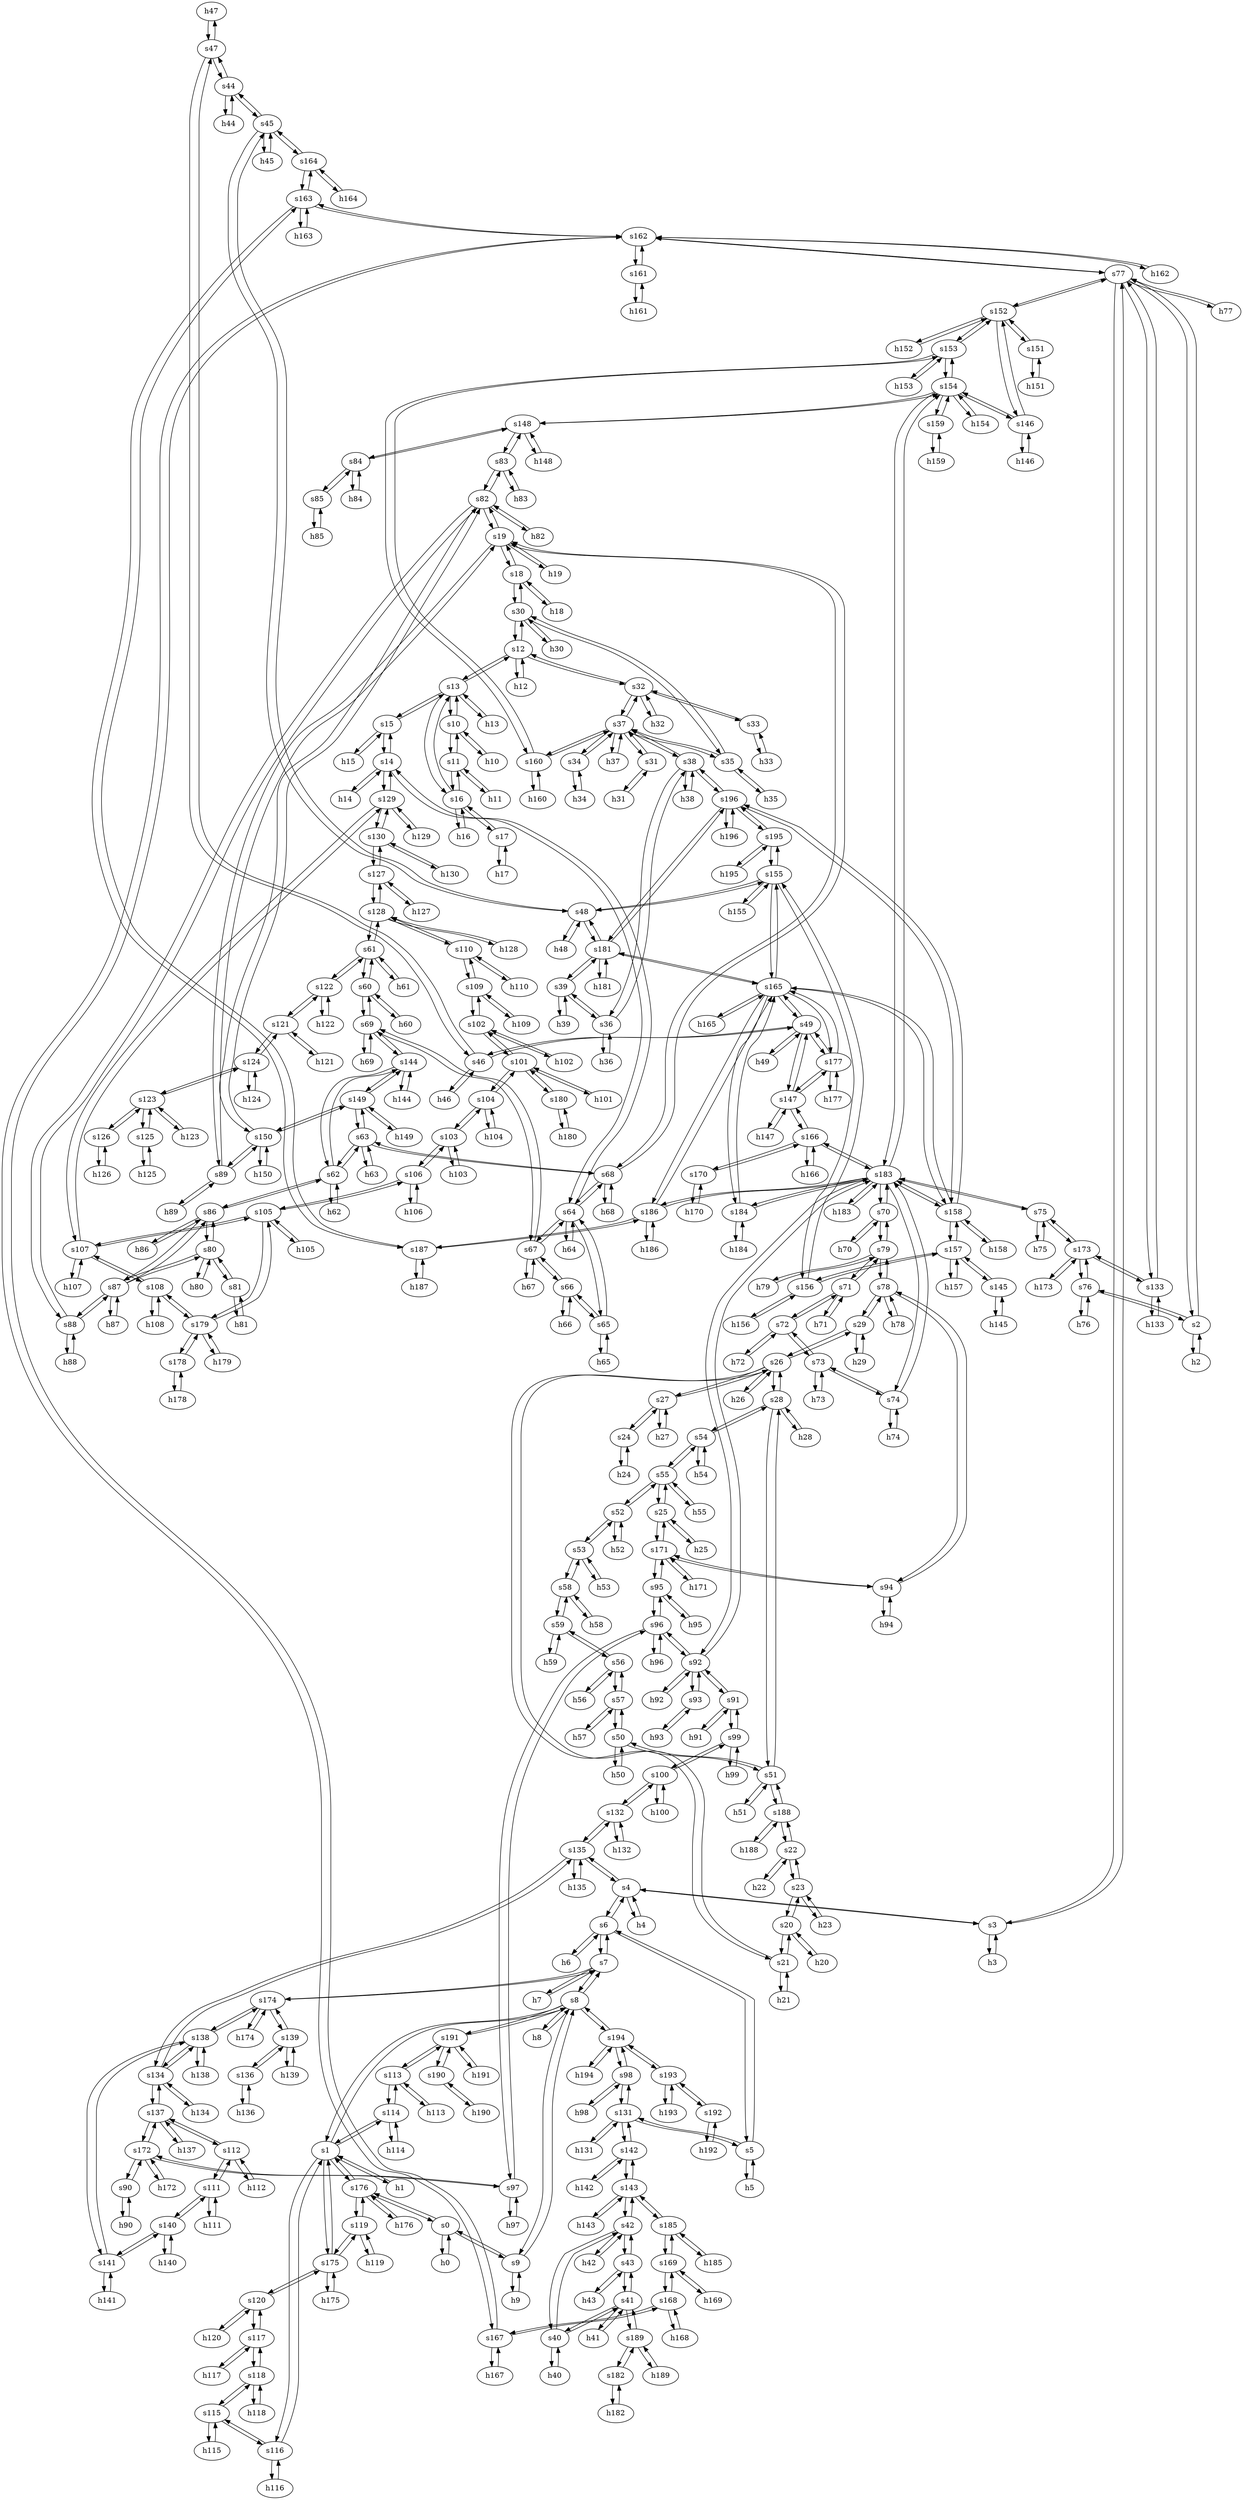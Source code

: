 strict digraph "Cogent " {
	h47	 [ip="111.0.47.47",
		mac="00:00:00:00:47:47",
		type=host];
	s47	 [id=47,
		type=switch];
	h47 -> s47	 [capacity="1Gbps",
		cost=1,
		dst_port=1,
		src_port=1];
	h46	 [ip="111.0.46.46",
		mac="00:00:00:00:46:46",
		type=host];
	s46	 [id=46,
		type=switch];
	h46 -> s46	 [capacity="1Gbps",
		cost=1,
		dst_port=1,
		src_port=1];
	h45	 [ip="111.0.45.45",
		mac="00:00:00:00:45:45",
		type=host];
	s45	 [id=45,
		type=switch];
	h45 -> s45	 [capacity="1Gbps",
		cost=1,
		dst_port=1,
		src_port=1];
	h44	 [ip="111.0.44.44",
		mac="00:00:00:00:44:44",
		type=host];
	s44	 [id=44,
		type=switch];
	h44 -> s44	 [capacity="1Gbps",
		cost=1,
		dst_port=1,
		src_port=1];
	h43	 [ip="111.0.43.43",
		mac="00:00:00:00:43:43",
		type=host];
	s43	 [id=43,
		type=switch];
	h43 -> s43	 [capacity="1Gbps",
		cost=1,
		dst_port=1,
		src_port=1];
	h42	 [ip="111.0.42.42",
		mac="00:00:00:00:42:42",
		type=host];
	s42	 [id=42,
		type=switch];
	h42 -> s42	 [capacity="1Gbps",
		cost=1,
		dst_port=1,
		src_port=1];
	h41	 [ip="111.0.41.41",
		mac="00:00:00:00:41:41",
		type=host];
	s41	 [id=41,
		type=switch];
	h41 -> s41	 [capacity="1Gbps",
		cost=1,
		dst_port=1,
		src_port=1];
	h40	 [ip="111.0.40.40",
		mac="00:00:00:00:40:40",
		type=host];
	s40	 [id=40,
		type=switch];
	h40 -> s40	 [capacity="1Gbps",
		cost=1,
		dst_port=1,
		src_port=1];
	h49	 [ip="111.0.49.49",
		mac="00:00:00:00:49:49",
		type=host];
	s49	 [id=49,
		type=switch];
	h49 -> s49	 [capacity="1Gbps",
		cost=1,
		dst_port=1,
		src_port=1];
	h48	 [ip="111.0.48.48",
		mac="00:00:00:00:48:48",
		type=host];
	s48	 [id=48,
		type=switch];
	h48 -> s48	 [capacity="1Gbps",
		cost=1,
		dst_port=1,
		src_port=1];
	s57	 [id=57,
		type=switch];
	h57	 [ip="111.0.57.57",
		mac="00:00:00:00:57:57",
		type=host];
	s57 -> h57	 [capacity="1Gbps",
		cost=1,
		dst_port=1,
		src_port=1];
	s56	 [id=56,
		type=switch];
	s57 -> s56	 [capacity="1Gbps",
		cost=1,
		dst_port=2,
		src_port=3];
	s50	 [id=50,
		type=switch];
	s57 -> s50	 [capacity="1Gbps",
		cost=1,
		dst_port=2,
		src_port=2];
	s56 -> s57	 [capacity="1Gbps",
		cost=1,
		dst_port=3,
		src_port=2];
	h56	 [ip="111.0.56.56",
		mac="00:00:00:00:56:56",
		type=host];
	s56 -> h56	 [capacity="1Gbps",
		cost=1,
		dst_port=1,
		src_port=1];
	s59	 [id=59,
		type=switch];
	s56 -> s59	 [capacity="1Gbps",
		cost=1,
		dst_port=2,
		src_port=3];
	s55	 [id=55,
		type=switch];
	s54	 [id=54,
		type=switch];
	s55 -> s54	 [capacity="1Gbps",
		cost=1,
		dst_port=3,
		src_port=4];
	s25	 [id=25,
		type=switch];
	s55 -> s25	 [capacity="1Gbps",
		cost=1,
		dst_port=3,
		src_port=2];
	s52	 [id=52,
		type=switch];
	s55 -> s52	 [capacity="1Gbps",
		cost=1,
		dst_port=3,
		src_port=3];
	h55	 [ip="111.0.55.55",
		mac="00:00:00:00:55:55",
		type=host];
	s55 -> h55	 [capacity="1Gbps",
		cost=1,
		dst_port=1,
		src_port=1];
	h54	 [ip="111.0.54.54",
		mac="00:00:00:00:54:54",
		type=host];
	s54 -> h54	 [capacity="1Gbps",
		cost=1,
		dst_port=1,
		src_port=1];
	s54 -> s55	 [capacity="1Gbps",
		cost=1,
		dst_port=4,
		src_port=3];
	s28	 [id=28,
		type=switch];
	s54 -> s28	 [capacity="1Gbps",
		cost=1,
		dst_port=4,
		src_port=2];
	s53	 [id=53,
		type=switch];
	s58	 [id=58,
		type=switch];
	s53 -> s58	 [capacity="1Gbps",
		cost=1,
		dst_port=2,
		src_port=3];
	s53 -> s52	 [capacity="1Gbps",
		cost=1,
		dst_port=2,
		src_port=2];
	h53	 [ip="111.0.53.53",
		mac="00:00:00:00:53:53",
		type=host];
	s53 -> h53	 [capacity="1Gbps",
		cost=1,
		dst_port=1,
		src_port=1];
	s52 -> s55	 [capacity="1Gbps",
		cost=1,
		dst_port=3,
		src_port=3];
	s52 -> s53	 [capacity="1Gbps",
		cost=1,
		dst_port=2,
		src_port=2];
	h52	 [ip="111.0.52.52",
		mac="00:00:00:00:52:52",
		type=host];
	s52 -> h52	 [capacity="1Gbps",
		cost=1,
		dst_port=1,
		src_port=1];
	s51	 [id=51,
		type=switch];
	h51	 [ip="111.0.51.51",
		mac="00:00:00:00:51:51",
		type=host];
	s51 -> h51	 [capacity="1Gbps",
		cost=1,
		dst_port=1,
		src_port=1];
	s51 -> s28	 [capacity="1Gbps",
		cost=1,
		dst_port=3,
		src_port=2];
	s188	 [id=188,
		type=switch];
	s51 -> s188	 [capacity="1Gbps",
		cost=1,
		dst_port=3,
		src_port=4];
	s51 -> s50	 [capacity="1Gbps",
		cost=1,
		dst_port=3,
		src_port=3];
	h50	 [ip="111.0.50.50",
		mac="00:00:00:00:50:50",
		type=host];
	s50 -> h50	 [capacity="1Gbps",
		cost=1,
		dst_port=1,
		src_port=1];
	s50 -> s51	 [capacity="1Gbps",
		cost=1,
		dst_port=3,
		src_port=3];
	s50 -> s57	 [capacity="1Gbps",
		cost=1,
		dst_port=2,
		src_port=2];
	s59 -> s58	 [capacity="1Gbps",
		cost=1,
		dst_port=3,
		src_port=3];
	h59	 [ip="111.0.59.59",
		mac="00:00:00:00:59:59",
		type=host];
	s59 -> h59	 [capacity="1Gbps",
		cost=1,
		dst_port=1,
		src_port=1];
	s59 -> s56	 [capacity="1Gbps",
		cost=1,
		dst_port=3,
		src_port=2];
	s58 -> s53	 [capacity="1Gbps",
		cost=1,
		dst_port=3,
		src_port=2];
	h58	 [ip="111.0.58.58",
		mac="00:00:00:00:58:58",
		type=host];
	s58 -> h58	 [capacity="1Gbps",
		cost=1,
		dst_port=1,
		src_port=1];
	s58 -> s59	 [capacity="1Gbps",
		cost=1,
		dst_port=3,
		src_port=3];
	h129	 [ip="111.0.129.129",
		mac="00:00:00:00:129:129",
		type=host];
	s129	 [id=129,
		type=switch];
	h129 -> s129	 [capacity="1Gbps",
		cost=1,
		dst_port=1,
		src_port=1];
	h128	 [ip="111.0.128.128",
		mac="00:00:00:00:128:128",
		type=host];
	s128	 [id=128,
		type=switch];
	h128 -> s128	 [capacity="1Gbps",
		cost=1,
		dst_port=1,
		src_port=1];
	h127	 [ip="111.0.127.127",
		mac="00:00:00:00:127:127",
		type=host];
	s127	 [id=127,
		type=switch];
	h127 -> s127	 [capacity="1Gbps",
		cost=1,
		dst_port=1,
		src_port=1];
	h126	 [ip="111.0.126.126",
		mac="00:00:00:00:126:126",
		type=host];
	s126	 [id=126,
		type=switch];
	h126 -> s126	 [capacity="1Gbps",
		cost=1,
		dst_port=1,
		src_port=1];
	h125	 [ip="111.0.125.125",
		mac="00:00:00:00:125:125",
		type=host];
	s125	 [id=125,
		type=switch];
	h125 -> s125	 [capacity="1Gbps",
		cost=1,
		dst_port=1,
		src_port=1];
	h124	 [ip="111.0.124.124",
		mac="00:00:00:00:124:124",
		type=host];
	s124	 [id=124,
		type=switch];
	h124 -> s124	 [capacity="1Gbps",
		cost=1,
		dst_port=1,
		src_port=1];
	h123	 [ip="111.0.123.123",
		mac="00:00:00:00:123:123",
		type=host];
	s123	 [id=123,
		type=switch];
	h123 -> s123	 [capacity="1Gbps",
		cost=1,
		dst_port=1,
		src_port=1];
	h122	 [ip="111.0.122.122",
		mac="00:00:00:00:122:122",
		type=host];
	s122	 [id=122,
		type=switch];
	h122 -> s122	 [capacity="1Gbps",
		cost=1,
		dst_port=1,
		src_port=1];
	h121	 [ip="111.0.121.121",
		mac="00:00:00:00:121:121",
		type=host];
	s121	 [id=121,
		type=switch];
	h121 -> s121	 [capacity="1Gbps",
		cost=1,
		dst_port=1,
		src_port=1];
	h120	 [ip="111.0.120.120",
		mac="00:00:00:00:120:120",
		type=host];
	s120	 [id=120,
		type=switch];
	h120 -> s120	 [capacity="1Gbps",
		cost=1,
		dst_port=1,
		src_port=1];
	h192	 [ip="111.0.192.192",
		mac="00:00:00:00:192:192",
		type=host];
	s192	 [id=192,
		type=switch];
	h192 -> s192	 [capacity="1Gbps",
		cost=1,
		dst_port=1,
		src_port=1];
	h193	 [ip="111.0.193.193",
		mac="00:00:00:00:193:193",
		type=host];
	s193	 [id=193,
		type=switch];
	h193 -> s193	 [capacity="1Gbps",
		cost=1,
		dst_port=1,
		src_port=1];
	h190	 [ip="111.0.190.190",
		mac="00:00:00:00:190:190",
		type=host];
	s190	 [id=190,
		type=switch];
	h190 -> s190	 [capacity="1Gbps",
		cost=1,
		dst_port=1,
		src_port=1];
	h191	 [ip="111.0.191.191",
		mac="00:00:00:00:191:191",
		type=host];
	s191	 [id=191,
		type=switch];
	h191 -> s191	 [capacity="1Gbps",
		cost=1,
		dst_port=1,
		src_port=1];
	h196	 [ip="111.0.196.196",
		mac="00:00:00:00:196:196",
		type=host];
	s196	 [id=196,
		type=switch];
	h196 -> s196	 [capacity="1Gbps",
		cost=1,
		dst_port=1,
		src_port=1];
	h194	 [ip="111.0.194.194",
		mac="00:00:00:00:194:194",
		type=host];
	s194	 [id=194,
		type=switch];
	h194 -> s194	 [capacity="1Gbps",
		cost=1,
		dst_port=1,
		src_port=1];
	h195	 [ip="111.0.195.195",
		mac="00:00:00:00:195:195",
		type=host];
	s195	 [id=195,
		type=switch];
	h195 -> s195	 [capacity="1Gbps",
		cost=1,
		dst_port=1,
		src_port=1];
	s119	 [id=119,
		type=switch];
	s176	 [id=176,
		type=switch];
	s119 -> s176	 [capacity="1Gbps",
		cost=1,
		dst_port=4,
		src_port=2];
	h119	 [ip="111.0.119.119",
		mac="00:00:00:00:119:119",
		type=host];
	s119 -> h119	 [capacity="1Gbps",
		cost=1,
		dst_port=1,
		src_port=1];
	s175	 [id=175,
		type=switch];
	s119 -> s175	 [capacity="1Gbps",
		cost=1,
		dst_port=3,
		src_port=3];
	s118	 [id=118,
		type=switch];
	s115	 [id=115,
		type=switch];
	s118 -> s115	 [capacity="1Gbps",
		cost=1,
		dst_port=3,
		src_port=2];
	s117	 [id=117,
		type=switch];
	s118 -> s117	 [capacity="1Gbps",
		cost=1,
		dst_port=3,
		src_port=3];
	h118	 [ip="111.0.118.118",
		mac="00:00:00:00:118:118",
		type=host];
	s118 -> h118	 [capacity="1Gbps",
		cost=1,
		dst_port=1,
		src_port=1];
	s117 -> s118	 [capacity="1Gbps",
		cost=1,
		dst_port=3,
		src_port=3];
	s117 -> s120	 [capacity="1Gbps",
		cost=1,
		dst_port=2,
		src_port=2];
	h117	 [ip="111.0.117.117",
		mac="00:00:00:00:117:117",
		type=host];
	s117 -> h117	 [capacity="1Gbps",
		cost=1,
		dst_port=1,
		src_port=1];
	s116	 [id=116,
		type=switch];
	s116 -> s115	 [capacity="1Gbps",
		cost=1,
		dst_port=2,
		src_port=3];
	s1	 [id=1,
		type=switch];
	s116 -> s1	 [capacity="1Gbps",
		cost=1,
		dst_port=5,
		src_port=2];
	h116	 [ip="111.0.116.116",
		mac="00:00:00:00:116:116",
		type=host];
	s116 -> h116	 [capacity="1Gbps",
		cost=1,
		dst_port=1,
		src_port=1];
	s115 -> s116	 [capacity="1Gbps",
		cost=1,
		dst_port=3,
		src_port=2];
	s115 -> s118	 [capacity="1Gbps",
		cost=1,
		dst_port=2,
		src_port=3];
	h115	 [ip="111.0.115.115",
		mac="00:00:00:00:115:115",
		type=host];
	s115 -> h115	 [capacity="1Gbps",
		cost=1,
		dst_port=1,
		src_port=1];
	s114	 [id=114,
		type=switch];
	s113	 [id=113,
		type=switch];
	s114 -> s113	 [capacity="1Gbps",
		cost=1,
		dst_port=2,
		src_port=3];
	s114 -> s1	 [capacity="1Gbps",
		cost=1,
		dst_port=4,
		src_port=2];
	h114	 [ip="111.0.114.114",
		mac="00:00:00:00:114:114",
		type=host];
	s114 -> h114	 [capacity="1Gbps",
		cost=1,
		dst_port=1,
		src_port=1];
	h113	 [ip="111.0.113.113",
		mac="00:00:00:00:113:113",
		type=host];
	s113 -> h113	 [capacity="1Gbps",
		cost=1,
		dst_port=1,
		src_port=1];
	s113 -> s114	 [capacity="1Gbps",
		cost=1,
		dst_port=3,
		src_port=2];
	s113 -> s191	 [capacity="1Gbps",
		cost=1,
		dst_port=3,
		src_port=3];
	s112	 [id=112,
		type=switch];
	s111	 [id=111,
		type=switch];
	s112 -> s111	 [capacity="1Gbps",
		cost=1,
		dst_port=2,
		src_port=2];
	s137	 [id=137,
		type=switch];
	s112 -> s137	 [capacity="1Gbps",
		cost=1,
		dst_port=2,
		src_port=3];
	h112	 [ip="111.0.112.112",
		mac="00:00:00:00:112:112",
		type=host];
	s112 -> h112	 [capacity="1Gbps",
		cost=1,
		dst_port=1,
		src_port=1];
	s140	 [id=140,
		type=switch];
	s111 -> s140	 [capacity="1Gbps",
		cost=1,
		dst_port=2,
		src_port=3];
	h111	 [ip="111.0.111.111",
		mac="00:00:00:00:111:111",
		type=host];
	s111 -> h111	 [capacity="1Gbps",
		cost=1,
		dst_port=1,
		src_port=1];
	s111 -> s112	 [capacity="1Gbps",
		cost=1,
		dst_port=2,
		src_port=2];
	s110	 [id=110,
		type=switch];
	h110	 [ip="111.0.110.110",
		mac="00:00:00:00:110:110",
		type=host];
	s110 -> h110	 [capacity="1Gbps",
		cost=1,
		dst_port=1,
		src_port=1];
	s110 -> s128	 [capacity="1Gbps",
		cost=1,
		dst_port=3,
		src_port=3];
	s109	 [id=109,
		type=switch];
	s110 -> s109	 [capacity="1Gbps",
		cost=1,
		dst_port=3,
		src_port=2];
	h174	 [ip="111.0.174.174",
		mac="00:00:00:00:174:174",
		type=host];
	s174	 [id=174,
		type=switch];
	h174 -> s174	 [capacity="1Gbps",
		cost=1,
		dst_port=1,
		src_port=1];
	h175	 [ip="111.0.175.175",
		mac="00:00:00:00:175:175",
		type=host];
	h175 -> s175	 [capacity="1Gbps",
		cost=1,
		dst_port=1,
		src_port=1];
	h178	 [ip="111.0.178.178",
		mac="00:00:00:00:178:178",
		type=host];
	s178	 [id=178,
		type=switch];
	h178 -> s178	 [capacity="1Gbps",
		cost=1,
		dst_port=1,
		src_port=1];
	h18	 [ip="111.0.18.18",
		mac="00:00:00:00:18:18",
		type=host];
	s18	 [id=18,
		type=switch];
	h18 -> s18	 [capacity="1Gbps",
		cost=1,
		dst_port=1,
		src_port=1];
	h19	 [ip="111.0.19.19",
		mac="00:00:00:00:19:19",
		type=host];
	s19	 [id=19,
		type=switch];
	h19 -> s19	 [capacity="1Gbps",
		cost=1,
		dst_port=1,
		src_port=1];
	h10	 [ip="111.0.10.10",
		mac="00:00:00:00:10:10",
		type=host];
	s10	 [id=10,
		type=switch];
	h10 -> s10	 [capacity="1Gbps",
		cost=1,
		dst_port=1,
		src_port=1];
	h11	 [ip="111.0.11.11",
		mac="00:00:00:00:11:11",
		type=host];
	s11	 [id=11,
		type=switch];
	h11 -> s11	 [capacity="1Gbps",
		cost=1,
		dst_port=1,
		src_port=1];
	h12	 [ip="111.0.12.12",
		mac="00:00:00:00:12:12",
		type=host];
	s12	 [id=12,
		type=switch];
	h12 -> s12	 [capacity="1Gbps",
		cost=1,
		dst_port=1,
		src_port=1];
	h13	 [ip="111.0.13.13",
		mac="00:00:00:00:13:13",
		type=host];
	s13	 [id=13,
		type=switch];
	h13 -> s13	 [capacity="1Gbps",
		cost=1,
		dst_port=1,
		src_port=1];
	h14	 [ip="111.0.14.14",
		mac="00:00:00:00:14:14",
		type=host];
	s14	 [id=14,
		type=switch];
	h14 -> s14	 [capacity="1Gbps",
		cost=1,
		dst_port=1,
		src_port=1];
	h15	 [ip="111.0.15.15",
		mac="00:00:00:00:15:15",
		type=host];
	s15	 [id=15,
		type=switch];
	h15 -> s15	 [capacity="1Gbps",
		cost=1,
		dst_port=1,
		src_port=1];
	h16	 [ip="111.0.16.16",
		mac="00:00:00:00:16:16",
		type=host];
	s16	 [id=16,
		type=switch];
	h16 -> s16	 [capacity="1Gbps",
		cost=1,
		dst_port=1,
		src_port=1];
	h17	 [ip="111.0.17.17",
		mac="00:00:00:00:17:17",
		type=host];
	s17	 [id=17,
		type=switch];
	h17 -> s17	 [capacity="1Gbps",
		cost=1,
		dst_port=1,
		src_port=1];
	s153	 [id=153,
		type=switch];
	h153	 [ip="111.0.153.153",
		mac="00:00:00:00:153:153",
		type=host];
	s153 -> h153	 [capacity="1Gbps",
		cost=1,
		dst_port=1,
		src_port=1];
	s154	 [id=154,
		type=switch];
	s153 -> s154	 [capacity="1Gbps",
		cost=1,
		dst_port=4,
		src_port=4];
	s152	 [id=152,
		type=switch];
	s153 -> s152	 [capacity="1Gbps",
		cost=1,
		dst_port=5,
		src_port=2];
	s160	 [id=160,
		type=switch];
	s153 -> s160	 [capacity="1Gbps",
		cost=1,
		dst_port=3,
		src_port=3];
	s151	 [id=151,
		type=switch];
	s152 -> s151	 [capacity="1Gbps",
		cost=1,
		dst_port=2,
		src_port=4];
	s146	 [id=146,
		type=switch];
	s152 -> s146	 [capacity="1Gbps",
		cost=1,
		dst_port=2,
		src_port=3];
	h152	 [ip="111.0.152.152",
		mac="00:00:00:00:152:152",
		type=host];
	s152 -> h152	 [capacity="1Gbps",
		cost=1,
		dst_port=1,
		src_port=1];
	s152 -> s153	 [capacity="1Gbps",
		cost=1,
		dst_port=2,
		src_port=5];
	s77	 [id=77,
		type=switch];
	s152 -> s77	 [capacity="1Gbps",
		cost=1,
		dst_port=4,
		src_port=2];
	h151	 [ip="111.0.151.151",
		mac="00:00:00:00:151:151",
		type=host];
	s151 -> h151	 [capacity="1Gbps",
		cost=1,
		dst_port=1,
		src_port=1];
	s151 -> s152	 [capacity="1Gbps",
		cost=1,
		dst_port=4,
		src_port=2];
	s150	 [id=150,
		type=switch];
	s82	 [id=82,
		type=switch];
	s150 -> s82	 [capacity="1Gbps",
		cost=1,
		dst_port=5,
		src_port=2];
	h150	 [ip="111.0.150.150",
		mac="00:00:00:00:150:150",
		type=host];
	s150 -> h150	 [capacity="1Gbps",
		cost=1,
		dst_port=1,
		src_port=1];
	s89	 [id=89,
		type=switch];
	s150 -> s89	 [capacity="1Gbps",
		cost=1,
		dst_port=3,
		src_port=3];
	s149	 [id=149,
		type=switch];
	s150 -> s149	 [capacity="1Gbps",
		cost=1,
		dst_port=4,
		src_port=4];
	s157	 [id=157,
		type=switch];
	s158	 [id=158,
		type=switch];
	s157 -> s158	 [capacity="1Gbps",
		cost=1,
		dst_port=2,
		src_port=4];
	s145	 [id=145,
		type=switch];
	s157 -> s145	 [capacity="1Gbps",
		cost=1,
		dst_port=2,
		src_port=2];
	s156	 [id=156,
		type=switch];
	s157 -> s156	 [capacity="1Gbps",
		cost=1,
		dst_port=3,
		src_port=3];
	h157	 [ip="111.0.157.157",
		mac="00:00:00:00:157:157",
		type=host];
	s157 -> h157	 [capacity="1Gbps",
		cost=1,
		dst_port=1,
		src_port=1];
	s155	 [id=155,
		type=switch];
	s156 -> s155	 [capacity="1Gbps",
		cost=1,
		dst_port=4,
		src_port=2];
	h156	 [ip="111.0.156.156",
		mac="00:00:00:00:156:156",
		type=host];
	s156 -> h156	 [capacity="1Gbps",
		cost=1,
		dst_port=1,
		src_port=1];
	s156 -> s157	 [capacity="1Gbps",
		cost=1,
		dst_port=3,
		src_port=3];
	s155 -> s195	 [capacity="1Gbps",
		cost=1,
		dst_port=2,
		src_port=3];
	h155	 [ip="111.0.155.155",
		mac="00:00:00:00:155:155",
		type=host];
	s155 -> h155	 [capacity="1Gbps",
		cost=1,
		dst_port=1,
		src_port=1];
	s155 -> s156	 [capacity="1Gbps",
		cost=1,
		dst_port=2,
		src_port=4];
	s155 -> s48	 [capacity="1Gbps",
		cost=1,
		dst_port=3,
		src_port=2];
	s165	 [id=165,
		type=switch];
	s155 -> s165	 [capacity="1Gbps",
		cost=1,
		dst_port=3,
		src_port=5];
	s159	 [id=159,
		type=switch];
	s154 -> s159	 [capacity="1Gbps",
		cost=1,
		dst_port=2,
		src_port=6];
	s154 -> s146	 [capacity="1Gbps",
		cost=1,
		dst_port=3,
		src_port=2];
	s148	 [id=148,
		type=switch];
	s154 -> s148	 [capacity="1Gbps",
		cost=1,
		dst_port=4,
		src_port=3];
	s154 -> s153	 [capacity="1Gbps",
		cost=1,
		dst_port=4,
		src_port=4];
	s183	 [id=183,
		type=switch];
	s154 -> s183	 [capacity="1Gbps",
		cost=1,
		dst_port=6,
		src_port=5];
	h154	 [ip="111.0.154.154",
		mac="00:00:00:00:154:154",
		type=host];
	s154 -> h154	 [capacity="1Gbps",
		cost=1,
		dst_port=1,
		src_port=1];
	s159 -> s154	 [capacity="1Gbps",
		cost=1,
		dst_port=6,
		src_port=2];
	h159	 [ip="111.0.159.159",
		mac="00:00:00:00:159:159",
		type=host];
	s159 -> h159	 [capacity="1Gbps",
		cost=1,
		dst_port=1,
		src_port=1];
	h158	 [ip="111.0.158.158",
		mac="00:00:00:00:158:158",
		type=host];
	s158 -> h158	 [capacity="1Gbps",
		cost=1,
		dst_port=1,
		src_port=1];
	s158 -> s183	 [capacity="1Gbps",
		cost=1,
		dst_port=7,
		src_port=5];
	s158 -> s165	 [capacity="1Gbps",
		cost=1,
		dst_port=4,
		src_port=3];
	s158 -> s196	 [capacity="1Gbps",
		cost=1,
		dst_port=3,
		src_port=4];
	s158 -> s157	 [capacity="1Gbps",
		cost=1,
		dst_port=4,
		src_port=2];
	s9	 [id=9,
		type=switch];
	s8	 [id=8,
		type=switch];
	s9 -> s8	 [capacity="1Gbps",
		cost=1,
		dst_port=6,
		src_port=3];
	h9	 [ip="111.0.9.9",
		mac="00:00:00:00:9:9",
		type=host];
	s9 -> h9	 [capacity="1Gbps",
		cost=1,
		dst_port=1,
		src_port=1];
	s0	 [id=0,
		type=switch];
	s9 -> s0	 [capacity="1Gbps",
		cost=1,
		dst_port=3,
		src_port=2];
	s8 -> s191	 [capacity="1Gbps",
		cost=1,
		dst_port=2,
		src_port=5];
	s8 -> s1	 [capacity="1Gbps",
		cost=1,
		dst_port=2,
		src_port=2];
	s7	 [id=7,
		type=switch];
	s8 -> s7	 [capacity="1Gbps",
		cost=1,
		dst_port=3,
		src_port=3];
	s8 -> s9	 [capacity="1Gbps",
		cost=1,
		dst_port=3,
		src_port=6];
	h8	 [ip="111.0.8.8",
		mac="00:00:00:00:8:8",
		type=host];
	s8 -> h8	 [capacity="1Gbps",
		cost=1,
		dst_port=1,
		src_port=1];
	s8 -> s194	 [capacity="1Gbps",
		cost=1,
		dst_port=2,
		src_port=4];
	s3	 [id=3,
		type=switch];
	h3	 [ip="111.0.3.3",
		mac="00:00:00:00:3:3",
		type=host];
	s3 -> h3	 [capacity="1Gbps",
		cost=1,
		dst_port=1,
		src_port=1];
	s4	 [id=4,
		type=switch];
	s3 -> s4	 [capacity="1Gbps",
		cost=1,
		dst_port=2,
		src_port=2];
	s3 -> s77	 [capacity="1Gbps",
		cost=1,
		dst_port=3,
		src_port=3];
	s2	 [id=2,
		type=switch];
	h2	 [ip="111.0.2.2",
		mac="00:00:00:00:2:2",
		type=host];
	s2 -> h2	 [capacity="1Gbps",
		cost=1,
		dst_port=1,
		src_port=1];
	s76	 [id=76,
		type=switch];
	s2 -> s76	 [capacity="1Gbps",
		cost=1,
		dst_port=2,
		src_port=2];
	s2 -> s77	 [capacity="1Gbps",
		cost=1,
		dst_port=2,
		src_port=3];
	s1 -> s8	 [capacity="1Gbps",
		cost=1,
		dst_port=2,
		src_port=2];
	s1 -> s116	 [capacity="1Gbps",
		cost=1,
		dst_port=2,
		src_port=5];
	s1 -> s114	 [capacity="1Gbps",
		cost=1,
		dst_port=2,
		src_port=4];
	s1 -> s176	 [capacity="1Gbps",
		cost=1,
		dst_port=3,
		src_port=3];
	s1 -> s175	 [capacity="1Gbps",
		cost=1,
		dst_port=2,
		src_port=6];
	h1	 [ip="111.0.1.1",
		mac="00:00:00:00:1:1",
		type=host];
	s1 -> h1	 [capacity="1Gbps",
		cost=1,
		dst_port=1,
		src_port=1];
	h0	 [ip="111.0.0.0",
		mac="00:00:00:00:0:0",
		type=host];
	s0 -> h0	 [capacity="1Gbps",
		cost=1,
		dst_port=1,
		src_port=1];
	s0 -> s176	 [capacity="1Gbps",
		cost=1,
		dst_port=2,
		src_port=2];
	s0 -> s9	 [capacity="1Gbps",
		cost=1,
		dst_port=2,
		src_port=3];
	s7 -> s8	 [capacity="1Gbps",
		cost=1,
		dst_port=3,
		src_port=3];
	h7	 [ip="111.0.7.7",
		mac="00:00:00:00:7:7",
		type=host];
	s7 -> h7	 [capacity="1Gbps",
		cost=1,
		dst_port=1,
		src_port=1];
	s6	 [id=6,
		type=switch];
	s7 -> s6	 [capacity="1Gbps",
		cost=1,
		dst_port=4,
		src_port=2];
	s7 -> s174	 [capacity="1Gbps",
		cost=1,
		dst_port=2,
		src_port=4];
	h6	 [ip="111.0.6.6",
		mac="00:00:00:00:6:6",
		type=host];
	s6 -> h6	 [capacity="1Gbps",
		cost=1,
		dst_port=1,
		src_port=1];
	s5	 [id=5,
		type=switch];
	s6 -> s5	 [capacity="1Gbps",
		cost=1,
		dst_port=3,
		src_port=3];
	s6 -> s7	 [capacity="1Gbps",
		cost=1,
		dst_port=2,
		src_port=4];
	s6 -> s4	 [capacity="1Gbps",
		cost=1,
		dst_port=3,
		src_port=2];
	s131	 [id=131,
		type=switch];
	s5 -> s131	 [capacity="1Gbps",
		cost=1,
		dst_port=2,
		src_port=2];
	h5	 [ip="111.0.5.5",
		mac="00:00:00:00:5:5",
		type=host];
	s5 -> h5	 [capacity="1Gbps",
		cost=1,
		dst_port=1,
		src_port=1];
	s5 -> s6	 [capacity="1Gbps",
		cost=1,
		dst_port=3,
		src_port=3];
	h4	 [ip="111.0.4.4",
		mac="00:00:00:00:4:4",
		type=host];
	s4 -> h4	 [capacity="1Gbps",
		cost=1,
		dst_port=1,
		src_port=1];
	s135	 [id=135,
		type=switch];
	s4 -> s135	 [capacity="1Gbps",
		cost=1,
		dst_port=2,
		src_port=4];
	s4 -> s6	 [capacity="1Gbps",
		cost=1,
		dst_port=2,
		src_port=3];
	s4 -> s3	 [capacity="1Gbps",
		cost=1,
		dst_port=2,
		src_port=2];
	h163	 [ip="111.0.163.163",
		mac="00:00:00:00:163:163",
		type=host];
	s163	 [id=163,
		type=switch];
	h163 -> s163	 [capacity="1Gbps",
		cost=1,
		dst_port=1,
		src_port=1];
	h162	 [ip="111.0.162.162",
		mac="00:00:00:00:162:162",
		type=host];
	s162	 [id=162,
		type=switch];
	h162 -> s162	 [capacity="1Gbps",
		cost=1,
		dst_port=1,
		src_port=1];
	h161	 [ip="111.0.161.161",
		mac="00:00:00:00:161:161",
		type=host];
	s161	 [id=161,
		type=switch];
	h161 -> s161	 [capacity="1Gbps",
		cost=1,
		dst_port=1,
		src_port=1];
	h160	 [ip="111.0.160.160",
		mac="00:00:00:00:160:160",
		type=host];
	h160 -> s160	 [capacity="1Gbps",
		cost=1,
		dst_port=1,
		src_port=1];
	h167	 [ip="111.0.167.167",
		mac="00:00:00:00:167:167",
		type=host];
	s167	 [id=167,
		type=switch];
	h167 -> s167	 [capacity="1Gbps",
		cost=1,
		dst_port=1,
		src_port=1];
	h166	 [ip="111.0.166.166",
		mac="00:00:00:00:166:166",
		type=host];
	s166	 [id=166,
		type=switch];
	h166 -> s166	 [capacity="1Gbps",
		cost=1,
		dst_port=1,
		src_port=1];
	h165	 [ip="111.0.165.165",
		mac="00:00:00:00:165:165",
		type=host];
	h165 -> s165	 [capacity="1Gbps",
		cost=1,
		dst_port=1,
		src_port=1];
	h164	 [ip="111.0.164.164",
		mac="00:00:00:00:164:164",
		type=host];
	s164	 [id=164,
		type=switch];
	h164 -> s164	 [capacity="1Gbps",
		cost=1,
		dst_port=1,
		src_port=1];
	h169	 [ip="111.0.169.169",
		mac="00:00:00:00:169:169",
		type=host];
	s169	 [id=169,
		type=switch];
	h169 -> s169	 [capacity="1Gbps",
		cost=1,
		dst_port=1,
		src_port=1];
	h168	 [ip="111.0.168.168",
		mac="00:00:00:00:168:168",
		type=host];
	s168	 [id=168,
		type=switch];
	h168 -> s168	 [capacity="1Gbps",
		cost=1,
		dst_port=1,
		src_port=1];
	h54 -> s54	 [capacity="1Gbps",
		cost=1,
		dst_port=1,
		src_port=1];
	h55 -> s55	 [capacity="1Gbps",
		cost=1,
		dst_port=1,
		src_port=1];
	h56 -> s56	 [capacity="1Gbps",
		cost=1,
		dst_port=1,
		src_port=1];
	h57 -> s57	 [capacity="1Gbps",
		cost=1,
		dst_port=1,
		src_port=1];
	h50 -> s50	 [capacity="1Gbps",
		cost=1,
		dst_port=1,
		src_port=1];
	h51 -> s51	 [capacity="1Gbps",
		cost=1,
		dst_port=1,
		src_port=1];
	h52 -> s52	 [capacity="1Gbps",
		cost=1,
		dst_port=1,
		src_port=1];
	h53 -> s53	 [capacity="1Gbps",
		cost=1,
		dst_port=1,
		src_port=1];
	h58 -> s58	 [capacity="1Gbps",
		cost=1,
		dst_port=1,
		src_port=1];
	h59 -> s59	 [capacity="1Gbps",
		cost=1,
		dst_port=1,
		src_port=1];
	s44 -> s45	 [capacity="1Gbps",
		cost=1,
		dst_port=2,
		src_port=2];
	s44 -> h44	 [capacity="1Gbps",
		cost=1,
		dst_port=1,
		src_port=1];
	s44 -> s47	 [capacity="1Gbps",
		cost=1,
		dst_port=2,
		src_port=3];
	s45 -> h45	 [capacity="1Gbps",
		cost=1,
		dst_port=1,
		src_port=1];
	s45 -> s164	 [capacity="1Gbps",
		cost=1,
		dst_port=2,
		src_port=4];
	s45 -> s48	 [capacity="1Gbps",
		cost=1,
		dst_port=2,
		src_port=3];
	s45 -> s44	 [capacity="1Gbps",
		cost=1,
		dst_port=2,
		src_port=2];
	s46 -> s47	 [capacity="1Gbps",
		cost=1,
		dst_port=3,
		src_port=3];
	s46 -> s49	 [capacity="1Gbps",
		cost=1,
		dst_port=2,
		src_port=2];
	s46 -> h46	 [capacity="1Gbps",
		cost=1,
		dst_port=1,
		src_port=1];
	s47 -> h47	 [capacity="1Gbps",
		cost=1,
		dst_port=1,
		src_port=1];
	s47 -> s46	 [capacity="1Gbps",
		cost=1,
		dst_port=3,
		src_port=3];
	s47 -> s44	 [capacity="1Gbps",
		cost=1,
		dst_port=3,
		src_port=2];
	s40 -> h40	 [capacity="1Gbps",
		cost=1,
		dst_port=1,
		src_port=1];
	s40 -> s42	 [capacity="1Gbps",
		cost=1,
		dst_port=2,
		src_port=3];
	s40 -> s41	 [capacity="1Gbps",
		cost=1,
		dst_port=2,
		src_port=2];
	s41 -> s40	 [capacity="1Gbps",
		cost=1,
		dst_port=2,
		src_port=2];
	s41 -> h41	 [capacity="1Gbps",
		cost=1,
		dst_port=1,
		src_port=1];
	s41 -> s43	 [capacity="1Gbps",
		cost=1,
		dst_port=2,
		src_port=3];
	s189	 [id=189,
		type=switch];
	s41 -> s189	 [capacity="1Gbps",
		cost=1,
		dst_port=2,
		src_port=4];
	s42 -> s40	 [capacity="1Gbps",
		cost=1,
		dst_port=3,
		src_port=2];
	s42 -> h42	 [capacity="1Gbps",
		cost=1,
		dst_port=1,
		src_port=1];
	s143	 [id=143,
		type=switch];
	s42 -> s143	 [capacity="1Gbps",
		cost=1,
		dst_port=3,
		src_port=5];
	s42 -> s43	 [capacity="1Gbps",
		cost=1,
		dst_port=3,
		src_port=3];
	s43 -> h43	 [capacity="1Gbps",
		cost=1,
		dst_port=1,
		src_port=1];
	s43 -> s42	 [capacity="1Gbps",
		cost=1,
		dst_port=3,
		src_port=3];
	s43 -> s41	 [capacity="1Gbps",
		cost=1,
		dst_port=3,
		src_port=2];
	s48 -> s155	 [capacity="1Gbps",
		cost=1,
		dst_port=2,
		src_port=3];
	s181	 [id=181,
		type=switch];
	s48 -> s181	 [capacity="1Gbps",
		cost=1,
		dst_port=3,
		src_port=4];
	s48 -> h48	 [capacity="1Gbps",
		cost=1,
		dst_port=1,
		src_port=1];
	s48 -> s45	 [capacity="1Gbps",
		cost=1,
		dst_port=3,
		src_port=2];
	s49 -> s46	 [capacity="1Gbps",
		cost=1,
		dst_port=2,
		src_port=2];
	s147	 [id=147,
		type=switch];
	s49 -> s147	 [capacity="1Gbps",
		cost=1,
		dst_port=2,
		src_port=4];
	s49 -> s165	 [capacity="1Gbps",
		cost=1,
		dst_port=2,
		src_port=5];
	s177	 [id=177,
		type=switch];
	s49 -> s177	 [capacity="1Gbps",
		cost=1,
		dst_port=2,
		src_port=3];
	s49 -> h49	 [capacity="1Gbps",
		cost=1,
		dst_port=1,
		src_port=1];
	h118 -> s118	 [capacity="1Gbps",
		cost=1,
		dst_port=1,
		src_port=1];
	h119 -> s119	 [capacity="1Gbps",
		cost=1,
		dst_port=1,
		src_port=1];
	h112 -> s112	 [capacity="1Gbps",
		cost=1,
		dst_port=1,
		src_port=1];
	h113 -> s113	 [capacity="1Gbps",
		cost=1,
		dst_port=1,
		src_port=1];
	h110 -> s110	 [capacity="1Gbps",
		cost=1,
		dst_port=1,
		src_port=1];
	h111 -> s111	 [capacity="1Gbps",
		cost=1,
		dst_port=1,
		src_port=1];
	h116 -> s116	 [capacity="1Gbps",
		cost=1,
		dst_port=1,
		src_port=1];
	h117 -> s117	 [capacity="1Gbps",
		cost=1,
		dst_port=1,
		src_port=1];
	h114 -> s114	 [capacity="1Gbps",
		cost=1,
		dst_port=1,
		src_port=1];
	h115 -> s115	 [capacity="1Gbps",
		cost=1,
		dst_port=1,
		src_port=1];
	h189	 [ip="111.0.189.189",
		mac="00:00:00:00:189:189",
		type=host];
	h189 -> s189	 [capacity="1Gbps",
		cost=1,
		dst_port=1,
		src_port=1];
	h188	 [ip="111.0.188.188",
		mac="00:00:00:00:188:188",
		type=host];
	h188 -> s188	 [capacity="1Gbps",
		cost=1,
		dst_port=1,
		src_port=1];
	h185	 [ip="111.0.185.185",
		mac="00:00:00:00:185:185",
		type=host];
	s185	 [id=185,
		type=switch];
	h185 -> s185	 [capacity="1Gbps",
		cost=1,
		dst_port=1,
		src_port=1];
	h184	 [ip="111.0.184.184",
		mac="00:00:00:00:184:184",
		type=host];
	s184	 [id=184,
		type=switch];
	h184 -> s184	 [capacity="1Gbps",
		cost=1,
		dst_port=1,
		src_port=1];
	h187	 [ip="111.0.187.187",
		mac="00:00:00:00:187:187",
		type=host];
	s187	 [id=187,
		type=switch];
	h187 -> s187	 [capacity="1Gbps",
		cost=1,
		dst_port=1,
		src_port=1];
	h186	 [ip="111.0.186.186",
		mac="00:00:00:00:186:186",
		type=host];
	s186	 [id=186,
		type=switch];
	h186 -> s186	 [capacity="1Gbps",
		cost=1,
		dst_port=1,
		src_port=1];
	h181	 [ip="111.0.181.181",
		mac="00:00:00:00:181:181",
		type=host];
	h181 -> s181	 [capacity="1Gbps",
		cost=1,
		dst_port=1,
		src_port=1];
	h180	 [ip="111.0.180.180",
		mac="00:00:00:00:180:180",
		type=host];
	s180	 [id=180,
		type=switch];
	h180 -> s180	 [capacity="1Gbps",
		cost=1,
		dst_port=1,
		src_port=1];
	h183	 [ip="111.0.183.183",
		mac="00:00:00:00:183:183",
		type=host];
	h183 -> s183	 [capacity="1Gbps",
		cost=1,
		dst_port=1,
		src_port=1];
	h182	 [ip="111.0.182.182",
		mac="00:00:00:00:182:182",
		type=host];
	s182	 [id=182,
		type=switch];
	h182 -> s182	 [capacity="1Gbps",
		cost=1,
		dst_port=1,
		src_port=1];
	s128 -> h128	 [capacity="1Gbps",
		cost=1,
		dst_port=1,
		src_port=1];
	s128 -> s127	 [capacity="1Gbps",
		cost=1,
		dst_port=2,
		src_port=4];
	s128 -> s110	 [capacity="1Gbps",
		cost=1,
		dst_port=3,
		src_port=3];
	s61	 [id=61,
		type=switch];
	s128 -> s61	 [capacity="1Gbps",
		cost=1,
		dst_port=3,
		src_port=2];
	s129 -> h129	 [capacity="1Gbps",
		cost=1,
		dst_port=1,
		src_port=1];
	s129 -> s14	 [capacity="1Gbps",
		cost=1,
		dst_port=3,
		src_port=2];
	s107	 [id=107,
		type=switch];
	s129 -> s107	 [capacity="1Gbps",
		cost=1,
		dst_port=4,
		src_port=3];
	s130	 [id=130,
		type=switch];
	s129 -> s130	 [capacity="1Gbps",
		cost=1,
		dst_port=3,
		src_port=4];
	s122 -> s121	 [capacity="1Gbps",
		cost=1,
		dst_port=2,
		src_port=3];
	s122 -> h122	 [capacity="1Gbps",
		cost=1,
		dst_port=1,
		src_port=1];
	s122 -> s61	 [capacity="1Gbps",
		cost=1,
		dst_port=4,
		src_port=2];
	s123 -> s124	 [capacity="1Gbps",
		cost=1,
		dst_port=3,
		src_port=2];
	s123 -> s126	 [capacity="1Gbps",
		cost=1,
		dst_port=2,
		src_port=4];
	s123 -> s125	 [capacity="1Gbps",
		cost=1,
		dst_port=2,
		src_port=3];
	s123 -> h123	 [capacity="1Gbps",
		cost=1,
		dst_port=1,
		src_port=1];
	s120 -> h120	 [capacity="1Gbps",
		cost=1,
		dst_port=1,
		src_port=1];
	s120 -> s117	 [capacity="1Gbps",
		cost=1,
		dst_port=2,
		src_port=2];
	s120 -> s175	 [capacity="1Gbps",
		cost=1,
		dst_port=4,
		src_port=3];
	s121 -> s124	 [capacity="1Gbps",
		cost=1,
		dst_port=2,
		src_port=3];
	s121 -> s122	 [capacity="1Gbps",
		cost=1,
		dst_port=3,
		src_port=2];
	s121 -> h121	 [capacity="1Gbps",
		cost=1,
		dst_port=1,
		src_port=1];
	s126 -> h126	 [capacity="1Gbps",
		cost=1,
		dst_port=1,
		src_port=1];
	s126 -> s123	 [capacity="1Gbps",
		cost=1,
		dst_port=4,
		src_port=2];
	s127 -> h127	 [capacity="1Gbps",
		cost=1,
		dst_port=1,
		src_port=1];
	s127 -> s128	 [capacity="1Gbps",
		cost=1,
		dst_port=4,
		src_port=2];
	s127 -> s130	 [capacity="1Gbps",
		cost=1,
		dst_port=2,
		src_port=3];
	s124 -> h124	 [capacity="1Gbps",
		cost=1,
		dst_port=1,
		src_port=1];
	s124 -> s121	 [capacity="1Gbps",
		cost=1,
		dst_port=3,
		src_port=2];
	s124 -> s123	 [capacity="1Gbps",
		cost=1,
		dst_port=2,
		src_port=3];
	s125 -> h125	 [capacity="1Gbps",
		cost=1,
		dst_port=1,
		src_port=1];
	s125 -> s123	 [capacity="1Gbps",
		cost=1,
		dst_port=3,
		src_port=2];
	s39	 [id=39,
		type=switch];
	s39 -> s181	 [capacity="1Gbps",
		cost=1,
		dst_port=2,
		src_port=3];
	h39	 [ip="111.0.39.39",
		mac="00:00:00:00:39:39",
		type=host];
	s39 -> h39	 [capacity="1Gbps",
		cost=1,
		dst_port=1,
		src_port=1];
	s36	 [id=36,
		type=switch];
	s39 -> s36	 [capacity="1Gbps",
		cost=1,
		dst_port=3,
		src_port=2];
	s38	 [id=38,
		type=switch];
	s37	 [id=37,
		type=switch];
	s38 -> s37	 [capacity="1Gbps",
		cost=1,
		dst_port=7,
		src_port=3];
	s38 -> s36	 [capacity="1Gbps",
		cost=1,
		dst_port=2,
		src_port=2];
	s38 -> s196	 [capacity="1Gbps",
		cost=1,
		dst_port=2,
		src_port=4];
	h38	 [ip="111.0.38.38",
		mac="00:00:00:00:38:38",
		type=host];
	s38 -> h38	 [capacity="1Gbps",
		cost=1,
		dst_port=1,
		src_port=1];
	s35	 [id=35,
		type=switch];
	s35 -> s37	 [capacity="1Gbps",
		cost=1,
		dst_port=5,
		src_port=3];
	s30	 [id=30,
		type=switch];
	s35 -> s30	 [capacity="1Gbps",
		cost=1,
		dst_port=4,
		src_port=2];
	h35	 [ip="111.0.35.35",
		mac="00:00:00:00:35:35",
		type=host];
	s35 -> h35	 [capacity="1Gbps",
		cost=1,
		dst_port=1,
		src_port=1];
	s34	 [id=34,
		type=switch];
	s34 -> s37	 [capacity="1Gbps",
		cost=1,
		dst_port=4,
		src_port=2];
	h34	 [ip="111.0.34.34",
		mac="00:00:00:00:34:34",
		type=host];
	s34 -> h34	 [capacity="1Gbps",
		cost=1,
		dst_port=1,
		src_port=1];
	s37 -> s38	 [capacity="1Gbps",
		cost=1,
		dst_port=3,
		src_port=7];
	h37	 [ip="111.0.37.37",
		mac="00:00:00:00:37:37",
		type=host];
	s37 -> h37	 [capacity="1Gbps",
		cost=1,
		dst_port=1,
		src_port=1];
	s37 -> s34	 [capacity="1Gbps",
		cost=1,
		dst_port=2,
		src_port=4];
	s37 -> s35	 [capacity="1Gbps",
		cost=1,
		dst_port=3,
		src_port=5];
	s32	 [id=32,
		type=switch];
	s37 -> s32	 [capacity="1Gbps",
		cost=1,
		dst_port=4,
		src_port=3];
	s31	 [id=31,
		type=switch];
	s37 -> s31	 [capacity="1Gbps",
		cost=1,
		dst_port=2,
		src_port=2];
	s37 -> s160	 [capacity="1Gbps",
		cost=1,
		dst_port=2,
		src_port=6];
	s36 -> s38	 [capacity="1Gbps",
		cost=1,
		dst_port=2,
		src_port=2];
	h36	 [ip="111.0.36.36",
		mac="00:00:00:00:36:36",
		type=host];
	s36 -> h36	 [capacity="1Gbps",
		cost=1,
		dst_port=1,
		src_port=1];
	s36 -> s39	 [capacity="1Gbps",
		cost=1,
		dst_port=2,
		src_port=3];
	h31	 [ip="111.0.31.31",
		mac="00:00:00:00:31:31",
		type=host];
	s31 -> h31	 [capacity="1Gbps",
		cost=1,
		dst_port=1,
		src_port=1];
	s31 -> s37	 [capacity="1Gbps",
		cost=1,
		dst_port=2,
		src_port=2];
	s30 -> s18	 [capacity="1Gbps",
		cost=1,
		dst_port=3,
		src_port=3];
	s30 -> s12	 [capacity="1Gbps",
		cost=1,
		dst_port=4,
		src_port=2];
	h30	 [ip="111.0.30.30",
		mac="00:00:00:00:30:30",
		type=host];
	s30 -> h30	 [capacity="1Gbps",
		cost=1,
		dst_port=1,
		src_port=1];
	s30 -> s35	 [capacity="1Gbps",
		cost=1,
		dst_port=2,
		src_port=4];
	s33	 [id=33,
		type=switch];
	s33 -> s32	 [capacity="1Gbps",
		cost=1,
		dst_port=3,
		src_port=2];
	h33	 [ip="111.0.33.33",
		mac="00:00:00:00:33:33",
		type=host];
	s33 -> h33	 [capacity="1Gbps",
		cost=1,
		dst_port=1,
		src_port=1];
	s32 -> s37	 [capacity="1Gbps",
		cost=1,
		dst_port=3,
		src_port=4];
	h32	 [ip="111.0.32.32",
		mac="00:00:00:00:32:32",
		type=host];
	s32 -> h32	 [capacity="1Gbps",
		cost=1,
		dst_port=1,
		src_port=1];
	s32 -> s12	 [capacity="1Gbps",
		cost=1,
		dst_port=2,
		src_port=2];
	s32 -> s33	 [capacity="1Gbps",
		cost=1,
		dst_port=2,
		src_port=3];
	h29	 [ip="111.0.29.29",
		mac="00:00:00:00:29:29",
		type=host];
	s29	 [id=29,
		type=switch];
	h29 -> s29	 [capacity="1Gbps",
		cost=1,
		dst_port=1,
		src_port=1];
	h28	 [ip="111.0.28.28",
		mac="00:00:00:00:28:28",
		type=host];
	h28 -> s28	 [capacity="1Gbps",
		cost=1,
		dst_port=1,
		src_port=1];
	h25	 [ip="111.0.25.25",
		mac="00:00:00:00:25:25",
		type=host];
	h25 -> s25	 [capacity="1Gbps",
		cost=1,
		dst_port=1,
		src_port=1];
	h24	 [ip="111.0.24.24",
		mac="00:00:00:00:24:24",
		type=host];
	s24	 [id=24,
		type=switch];
	h24 -> s24	 [capacity="1Gbps",
		cost=1,
		dst_port=1,
		src_port=1];
	h27	 [ip="111.0.27.27",
		mac="00:00:00:00:27:27",
		type=host];
	s27	 [id=27,
		type=switch];
	h27 -> s27	 [capacity="1Gbps",
		cost=1,
		dst_port=1,
		src_port=1];
	h26	 [ip="111.0.26.26",
		mac="00:00:00:00:26:26",
		type=host];
	s26	 [id=26,
		type=switch];
	h26 -> s26	 [capacity="1Gbps",
		cost=1,
		dst_port=1,
		src_port=1];
	h21	 [ip="111.0.21.21",
		mac="00:00:00:00:21:21",
		type=host];
	s21	 [id=21,
		type=switch];
	h21 -> s21	 [capacity="1Gbps",
		cost=1,
		dst_port=1,
		src_port=1];
	h20	 [ip="111.0.20.20",
		mac="00:00:00:00:20:20",
		type=host];
	s20	 [id=20,
		type=switch];
	h20 -> s20	 [capacity="1Gbps",
		cost=1,
		dst_port=1,
		src_port=1];
	h23	 [ip="111.0.23.23",
		mac="00:00:00:00:23:23",
		type=host];
	s23	 [id=23,
		type=switch];
	h23 -> s23	 [capacity="1Gbps",
		cost=1,
		dst_port=1,
		src_port=1];
	h22	 [ip="111.0.22.22",
		mac="00:00:00:00:22:22",
		type=host];
	s22	 [id=22,
		type=switch];
	h22 -> s22	 [capacity="1Gbps",
		cost=1,
		dst_port=1,
		src_port=1];
	s168 -> h168	 [capacity="1Gbps",
		cost=1,
		dst_port=1,
		src_port=1];
	s168 -> s167	 [capacity="1Gbps",
		cost=1,
		dst_port=3,
		src_port=2];
	s168 -> s169	 [capacity="1Gbps",
		cost=1,
		dst_port=2,
		src_port=3];
	s169 -> h169	 [capacity="1Gbps",
		cost=1,
		dst_port=1,
		src_port=1];
	s169 -> s185	 [capacity="1Gbps",
		cost=1,
		dst_port=3,
		src_port=3];
	s169 -> s168	 [capacity="1Gbps",
		cost=1,
		dst_port=3,
		src_port=2];
	s166 -> h166	 [capacity="1Gbps",
		cost=1,
		dst_port=1,
		src_port=1];
	s170	 [id=170,
		type=switch];
	s166 -> s170	 [capacity="1Gbps",
		cost=1,
		dst_port=2,
		src_port=3];
	s166 -> s147	 [capacity="1Gbps",
		cost=1,
		dst_port=3,
		src_port=2];
	s166 -> s183	 [capacity="1Gbps",
		cost=1,
		dst_port=8,
		src_port=4];
	s167 -> h167	 [capacity="1Gbps",
		cost=1,
		dst_port=1,
		src_port=1];
	s167 -> s162	 [capacity="1Gbps",
		cost=1,
		dst_port=5,
		src_port=2];
	s167 -> s168	 [capacity="1Gbps",
		cost=1,
		dst_port=2,
		src_port=3];
	s164 -> h164	 [capacity="1Gbps",
		cost=1,
		dst_port=1,
		src_port=1];
	s164 -> s45	 [capacity="1Gbps",
		cost=1,
		dst_port=4,
		src_port=2];
	s164 -> s163	 [capacity="1Gbps",
		cost=1,
		dst_port=4,
		src_port=3];
	s165 -> s155	 [capacity="1Gbps",
		cost=1,
		dst_port=5,
		src_port=3];
	s165 -> s186	 [capacity="1Gbps",
		cost=1,
		dst_port=2,
		src_port=8];
	s165 -> s181	 [capacity="1Gbps",
		cost=1,
		dst_port=4,
		src_port=6];
	s165 -> s158	 [capacity="1Gbps",
		cost=1,
		dst_port=3,
		src_port=4];
	s165 -> s184	 [capacity="1Gbps",
		cost=1,
		dst_port=2,
		src_port=7];
	s165 -> h165	 [capacity="1Gbps",
		cost=1,
		dst_port=1,
		src_port=1];
	s165 -> s49	 [capacity="1Gbps",
		cost=1,
		dst_port=5,
		src_port=2];
	s165 -> s177	 [capacity="1Gbps",
		cost=1,
		dst_port=4,
		src_port=5];
	s162 -> s167	 [capacity="1Gbps",
		cost=1,
		dst_port=2,
		src_port=5];
	s162 -> s161	 [capacity="1Gbps",
		cost=1,
		dst_port=2,
		src_port=3];
	s162 -> s163	 [capacity="1Gbps",
		cost=1,
		dst_port=2,
		src_port=4];
	s162 -> h162	 [capacity="1Gbps",
		cost=1,
		dst_port=1,
		src_port=1];
	s162 -> s77	 [capacity="1Gbps",
		cost=1,
		dst_port=5,
		src_port=2];
	s163 -> s187	 [capacity="1Gbps",
		cost=1,
		dst_port=2,
		src_port=3];
	s163 -> h163	 [capacity="1Gbps",
		cost=1,
		dst_port=1,
		src_port=1];
	s163 -> s164	 [capacity="1Gbps",
		cost=1,
		dst_port=3,
		src_port=4];
	s163 -> s162	 [capacity="1Gbps",
		cost=1,
		dst_port=4,
		src_port=2];
	s160 -> s37	 [capacity="1Gbps",
		cost=1,
		dst_port=6,
		src_port=2];
	s160 -> h160	 [capacity="1Gbps",
		cost=1,
		dst_port=1,
		src_port=1];
	s160 -> s153	 [capacity="1Gbps",
		cost=1,
		dst_port=3,
		src_port=3];
	s161 -> s162	 [capacity="1Gbps",
		cost=1,
		dst_port=3,
		src_port=2];
	s161 -> h161	 [capacity="1Gbps",
		cost=1,
		dst_port=1,
		src_port=1];
	h158 -> s158	 [capacity="1Gbps",
		cost=1,
		dst_port=1,
		src_port=1];
	h159 -> s159	 [capacity="1Gbps",
		cost=1,
		dst_port=1,
		src_port=1];
	h156 -> s156	 [capacity="1Gbps",
		cost=1,
		dst_port=1,
		src_port=1];
	h157 -> s157	 [capacity="1Gbps",
		cost=1,
		dst_port=1,
		src_port=1];
	h154 -> s154	 [capacity="1Gbps",
		cost=1,
		dst_port=1,
		src_port=1];
	h155 -> s155	 [capacity="1Gbps",
		cost=1,
		dst_port=1,
		src_port=1];
	h152 -> s152	 [capacity="1Gbps",
		cost=1,
		dst_port=1,
		src_port=1];
	h153 -> s153	 [capacity="1Gbps",
		cost=1,
		dst_port=1,
		src_port=1];
	h150 -> s150	 [capacity="1Gbps",
		cost=1,
		dst_port=1,
		src_port=1];
	h151 -> s151	 [capacity="1Gbps",
		cost=1,
		dst_port=1,
		src_port=1];
	h179	 [ip="111.0.179.179",
		mac="00:00:00:00:179:179",
		type=host];
	s179	 [id=179,
		type=switch];
	h179 -> s179	 [capacity="1Gbps",
		cost=1,
		dst_port=1,
		src_port=1];
	s184 -> h184	 [capacity="1Gbps",
		cost=1,
		dst_port=1,
		src_port=1];
	s184 -> s183	 [capacity="1Gbps",
		cost=1,
		dst_port=9,
		src_port=3];
	s184 -> s165	 [capacity="1Gbps",
		cost=1,
		dst_port=7,
		src_port=2];
	s185 -> s143	 [capacity="1Gbps",
		cost=1,
		dst_port=5,
		src_port=2];
	s185 -> h185	 [capacity="1Gbps",
		cost=1,
		dst_port=1,
		src_port=1];
	s185 -> s169	 [capacity="1Gbps",
		cost=1,
		dst_port=3,
		src_port=3];
	s186 -> s187	 [capacity="1Gbps",
		cost=1,
		dst_port=3,
		src_port=4];
	s186 -> h186	 [capacity="1Gbps",
		cost=1,
		dst_port=1,
		src_port=1];
	s186 -> s183	 [capacity="1Gbps",
		cost=1,
		dst_port=10,
		src_port=3];
	s186 -> s165	 [capacity="1Gbps",
		cost=1,
		dst_port=8,
		src_port=2];
	s187 -> s186	 [capacity="1Gbps",
		cost=1,
		dst_port=4,
		src_port=3];
	s187 -> s163	 [capacity="1Gbps",
		cost=1,
		dst_port=3,
		src_port=2];
	s187 -> h187	 [capacity="1Gbps",
		cost=1,
		dst_port=1,
		src_port=1];
	s180 -> h180	 [capacity="1Gbps",
		cost=1,
		dst_port=1,
		src_port=1];
	s101	 [id=101,
		type=switch];
	s180 -> s101	 [capacity="1Gbps",
		cost=1,
		dst_port=3,
		src_port=2];
	s181 -> h181	 [capacity="1Gbps",
		cost=1,
		dst_port=1,
		src_port=1];
	s181 -> s39	 [capacity="1Gbps",
		cost=1,
		dst_port=3,
		src_port=2];
	s181 -> s48	 [capacity="1Gbps",
		cost=1,
		dst_port=4,
		src_port=3];
	s181 -> s165	 [capacity="1Gbps",
		cost=1,
		dst_port=6,
		src_port=4];
	s181 -> s196	 [capacity="1Gbps",
		cost=1,
		dst_port=4,
		src_port=5];
	s182 -> h182	 [capacity="1Gbps",
		cost=1,
		dst_port=1,
		src_port=1];
	s182 -> s189	 [capacity="1Gbps",
		cost=1,
		dst_port=3,
		src_port=2];
	s183 -> s186	 [capacity="1Gbps",
		cost=1,
		dst_port=3,
		src_port=10];
	s92	 [id=92,
		type=switch];
	s183 -> s92	 [capacity="1Gbps",
		cost=1,
		dst_port=5,
		src_port=5];
	s74	 [id=74,
		type=switch];
	s183 -> s74	 [capacity="1Gbps",
		cost=1,
		dst_port=3,
		src_port=3];
	s183 -> s158	 [capacity="1Gbps",
		cost=1,
		dst_port=5,
		src_port=7];
	s70	 [id=70,
		type=switch];
	s183 -> s70	 [capacity="1Gbps",
		cost=1,
		dst_port=2,
		src_port=2];
	s183 -> s184	 [capacity="1Gbps",
		cost=1,
		dst_port=3,
		src_port=9];
	s183 -> h183	 [capacity="1Gbps",
		cost=1,
		dst_port=1,
		src_port=1];
	s183 -> s154	 [capacity="1Gbps",
		cost=1,
		dst_port=5,
		src_port=6];
	s75	 [id=75,
		type=switch];
	s183 -> s75	 [capacity="1Gbps",
		cost=1,
		dst_port=3,
		src_port=4];
	s183 -> s166	 [capacity="1Gbps",
		cost=1,
		dst_port=4,
		src_port=8];
	s188 -> h188	 [capacity="1Gbps",
		cost=1,
		dst_port=1,
		src_port=1];
	s188 -> s22	 [capacity="1Gbps",
		cost=1,
		dst_port=2,
		src_port=2];
	s188 -> s51	 [capacity="1Gbps",
		cost=1,
		dst_port=4,
		src_port=3];
	s189 -> h189	 [capacity="1Gbps",
		cost=1,
		dst_port=1,
		src_port=1];
	s189 -> s182	 [capacity="1Gbps",
		cost=1,
		dst_port=2,
		src_port=3];
	s189 -> s41	 [capacity="1Gbps",
		cost=1,
		dst_port=4,
		src_port=2];
	h69	 [ip="111.0.69.69",
		mac="00:00:00:00:69:69",
		type=host];
	s69	 [id=69,
		type=switch];
	h69 -> s69	 [capacity="1Gbps",
		cost=1,
		dst_port=1,
		src_port=1];
	h68	 [ip="111.0.68.68",
		mac="00:00:00:00:68:68",
		type=host];
	s68	 [id=68,
		type=switch];
	h68 -> s68	 [capacity="1Gbps",
		cost=1,
		dst_port=1,
		src_port=1];
	h61	 [ip="111.0.61.61",
		mac="00:00:00:00:61:61",
		type=host];
	h61 -> s61	 [capacity="1Gbps",
		cost=1,
		dst_port=1,
		src_port=1];
	h60	 [ip="111.0.60.60",
		mac="00:00:00:00:60:60",
		type=host];
	s60	 [id=60,
		type=switch];
	h60 -> s60	 [capacity="1Gbps",
		cost=1,
		dst_port=1,
		src_port=1];
	h63	 [ip="111.0.63.63",
		mac="00:00:00:00:63:63",
		type=host];
	s63	 [id=63,
		type=switch];
	h63 -> s63	 [capacity="1Gbps",
		cost=1,
		dst_port=1,
		src_port=1];
	h62	 [ip="111.0.62.62",
		mac="00:00:00:00:62:62",
		type=host];
	s62	 [id=62,
		type=switch];
	h62 -> s62	 [capacity="1Gbps",
		cost=1,
		dst_port=1,
		src_port=1];
	h65	 [ip="111.0.65.65",
		mac="00:00:00:00:65:65",
		type=host];
	s65	 [id=65,
		type=switch];
	h65 -> s65	 [capacity="1Gbps",
		cost=1,
		dst_port=1,
		src_port=1];
	h64	 [ip="111.0.64.64",
		mac="00:00:00:00:64:64",
		type=host];
	s64	 [id=64,
		type=switch];
	h64 -> s64	 [capacity="1Gbps",
		cost=1,
		dst_port=1,
		src_port=1];
	h67	 [ip="111.0.67.67",
		mac="00:00:00:00:67:67",
		type=host];
	s67	 [id=67,
		type=switch];
	h67 -> s67	 [capacity="1Gbps",
		cost=1,
		dst_port=1,
		src_port=1];
	h66	 [ip="111.0.66.66",
		mac="00:00:00:00:66:66",
		type=host];
	s66	 [id=66,
		type=switch];
	h66 -> s66	 [capacity="1Gbps",
		cost=1,
		dst_port=1,
		src_port=1];
	h90	 [ip="111.0.90.90",
		mac="00:00:00:00:90:90",
		type=host];
	s90	 [id=90,
		type=switch];
	h90 -> s90	 [capacity="1Gbps",
		cost=1,
		dst_port=1,
		src_port=1];
	h171	 [ip="111.0.171.171",
		mac="00:00:00:00:171:171",
		type=host];
	s171	 [id=171,
		type=switch];
	h171 -> s171	 [capacity="1Gbps",
		cost=1,
		dst_port=1,
		src_port=1];
	h172	 [ip="111.0.172.172",
		mac="00:00:00:00:172:172",
		type=host];
	s172	 [id=172,
		type=switch];
	h172 -> s172	 [capacity="1Gbps",
		cost=1,
		dst_port=1,
		src_port=1];
	s79	 [id=79,
		type=switch];
	h79	 [ip="111.0.79.79",
		mac="00:00:00:00:79:79",
		type=host];
	s79 -> h79	 [capacity="1Gbps",
		cost=1,
		dst_port=1,
		src_port=1];
	s79 -> s70	 [capacity="1Gbps",
		cost=1,
		dst_port=3,
		src_port=2];
	s78	 [id=78,
		type=switch];
	s79 -> s78	 [capacity="1Gbps",
		cost=1,
		dst_port=4,
		src_port=4];
	s71	 [id=71,
		type=switch];
	s79 -> s71	 [capacity="1Gbps",
		cost=1,
		dst_port=3,
		src_port=3];
	s94	 [id=94,
		type=switch];
	s78 -> s94	 [capacity="1Gbps",
		cost=1,
		dst_port=2,
		src_port=3];
	s78 -> s79	 [capacity="1Gbps",
		cost=1,
		dst_port=4,
		src_port=4];
	h78	 [ip="111.0.78.78",
		mac="00:00:00:00:78:78",
		type=host];
	s78 -> h78	 [capacity="1Gbps",
		cost=1,
		dst_port=1,
		src_port=1];
	s78 -> s29	 [capacity="1Gbps",
		cost=1,
		dst_port=3,
		src_port=2];
	h173	 [ip="111.0.173.173",
		mac="00:00:00:00:173:173",
		type=host];
	s173	 [id=173,
		type=switch];
	h173 -> s173	 [capacity="1Gbps",
		cost=1,
		dst_port=1,
		src_port=1];
	h71	 [ip="111.0.71.71",
		mac="00:00:00:00:71:71",
		type=host];
	s71 -> h71	 [capacity="1Gbps",
		cost=1,
		dst_port=1,
		src_port=1];
	s71 -> s79	 [capacity="1Gbps",
		cost=1,
		dst_port=3,
		src_port=3];
	s72	 [id=72,
		type=switch];
	s71 -> s72	 [capacity="1Gbps",
		cost=1,
		dst_port=2,
		src_port=2];
	s70 -> s79	 [capacity="1Gbps",
		cost=1,
		dst_port=2,
		src_port=3];
	h70	 [ip="111.0.70.70",
		mac="00:00:00:00:70:70",
		type=host];
	s70 -> h70	 [capacity="1Gbps",
		cost=1,
		dst_port=1,
		src_port=1];
	s70 -> s183	 [capacity="1Gbps",
		cost=1,
		dst_port=2,
		src_port=2];
	s73	 [id=73,
		type=switch];
	s73 -> s74	 [capacity="1Gbps",
		cost=1,
		dst_port=2,
		src_port=3];
	s73 -> s72	 [capacity="1Gbps",
		cost=1,
		dst_port=3,
		src_port=2];
	h73	 [ip="111.0.73.73",
		mac="00:00:00:00:73:73",
		type=host];
	s73 -> h73	 [capacity="1Gbps",
		cost=1,
		dst_port=1,
		src_port=1];
	s72 -> s73	 [capacity="1Gbps",
		cost=1,
		dst_port=2,
		src_port=3];
	h72	 [ip="111.0.72.72",
		mac="00:00:00:00:72:72",
		type=host];
	s72 -> h72	 [capacity="1Gbps",
		cost=1,
		dst_port=1,
		src_port=1];
	s72 -> s71	 [capacity="1Gbps",
		cost=1,
		dst_port=2,
		src_port=2];
	h75	 [ip="111.0.75.75",
		mac="00:00:00:00:75:75",
		type=host];
	s75 -> h75	 [capacity="1Gbps",
		cost=1,
		dst_port=1,
		src_port=1];
	s75 -> s183	 [capacity="1Gbps",
		cost=1,
		dst_port=4,
		src_port=3];
	s75 -> s173	 [capacity="1Gbps",
		cost=1,
		dst_port=2,
		src_port=2];
	h74	 [ip="111.0.74.74",
		mac="00:00:00:00:74:74",
		type=host];
	s74 -> h74	 [capacity="1Gbps",
		cost=1,
		dst_port=1,
		src_port=1];
	s74 -> s73	 [capacity="1Gbps",
		cost=1,
		dst_port=3,
		src_port=2];
	s74 -> s183	 [capacity="1Gbps",
		cost=1,
		dst_port=3,
		src_port=3];
	s77 -> s162	 [capacity="1Gbps",
		cost=1,
		dst_port=2,
		src_port=5];
	s133	 [id=133,
		type=switch];
	s77 -> s133	 [capacity="1Gbps",
		cost=1,
		dst_port=2,
		src_port=6];
	h77	 [ip="111.0.77.77",
		mac="00:00:00:00:77:77",
		type=host];
	s77 -> h77	 [capacity="1Gbps",
		cost=1,
		dst_port=1,
		src_port=1];
	s77 -> s2	 [capacity="1Gbps",
		cost=1,
		dst_port=3,
		src_port=2];
	s77 -> s152	 [capacity="1Gbps",
		cost=1,
		dst_port=2,
		src_port=4];
	s77 -> s3	 [capacity="1Gbps",
		cost=1,
		dst_port=3,
		src_port=3];
	s76 -> s2	 [capacity="1Gbps",
		cost=1,
		dst_port=2,
		src_port=2];
	h76	 [ip="111.0.76.76",
		mac="00:00:00:00:76:76",
		type=host];
	s76 -> h76	 [capacity="1Gbps",
		cost=1,
		dst_port=1,
		src_port=1];
	s76 -> s173	 [capacity="1Gbps",
		cost=1,
		dst_port=3,
		src_port=3];
	h176	 [ip="111.0.176.176",
		mac="00:00:00:00:176:176",
		type=host];
	h176 -> s176	 [capacity="1Gbps",
		cost=1,
		dst_port=1,
		src_port=1];
	h177	 [ip="111.0.177.177",
		mac="00:00:00:00:177:177",
		type=host];
	h177 -> s177	 [capacity="1Gbps",
		cost=1,
		dst_port=1,
		src_port=1];
	s93	 [id=93,
		type=switch];
	s93 -> s92	 [capacity="1Gbps",
		cost=1,
		dst_port=4,
		src_port=2];
	h93	 [ip="111.0.93.93",
		mac="00:00:00:00:93:93",
		type=host];
	s93 -> h93	 [capacity="1Gbps",
		cost=1,
		dst_port=1,
		src_port=1];
	s91	 [id=91,
		type=switch];
	s92 -> s91	 [capacity="1Gbps",
		cost=1,
		dst_port=3,
		src_port=2];
	s96	 [id=96,
		type=switch];
	s92 -> s96	 [capacity="1Gbps",
		cost=1,
		dst_port=2,
		src_port=3];
	h92	 [ip="111.0.92.92",
		mac="00:00:00:00:92:92",
		type=host];
	s92 -> h92	 [capacity="1Gbps",
		cost=1,
		dst_port=1,
		src_port=1];
	s92 -> s183	 [capacity="1Gbps",
		cost=1,
		dst_port=5,
		src_port=5];
	s92 -> s93	 [capacity="1Gbps",
		cost=1,
		dst_port=2,
		src_port=4];
	s91 -> s92	 [capacity="1Gbps",
		cost=1,
		dst_port=2,
		src_port=3];
	s99	 [id=99,
		type=switch];
	s91 -> s99	 [capacity="1Gbps",
		cost=1,
		dst_port=2,
		src_port=2];
	h91	 [ip="111.0.91.91",
		mac="00:00:00:00:91:91",
		type=host];
	s91 -> h91	 [capacity="1Gbps",
		cost=1,
		dst_port=1,
		src_port=1];
	s90 -> s172	 [capacity="1Gbps",
		cost=1,
		dst_port=2,
		src_port=2];
	s90 -> h90	 [capacity="1Gbps",
		cost=1,
		dst_port=1,
		src_port=1];
	s97	 [id=97,
		type=switch];
	s97 -> s172	 [capacity="1Gbps",
		cost=1,
		dst_port=3,
		src_port=3];
	s97 -> s96	 [capacity="1Gbps",
		cost=1,
		dst_port=4,
		src_port=2];
	h97	 [ip="111.0.97.97",
		mac="00:00:00:00:97:97",
		type=host];
	s97 -> h97	 [capacity="1Gbps",
		cost=1,
		dst_port=1,
		src_port=1];
	s95	 [id=95,
		type=switch];
	s96 -> s95	 [capacity="1Gbps",
		cost=1,
		dst_port=2,
		src_port=3];
	s96 -> s92	 [capacity="1Gbps",
		cost=1,
		dst_port=3,
		src_port=2];
	s96 -> s97	 [capacity="1Gbps",
		cost=1,
		dst_port=2,
		src_port=4];
	h96	 [ip="111.0.96.96",
		mac="00:00:00:00:96:96",
		type=host];
	s96 -> h96	 [capacity="1Gbps",
		cost=1,
		dst_port=1,
		src_port=1];
	s95 -> s96	 [capacity="1Gbps",
		cost=1,
		dst_port=3,
		src_port=2];
	h95	 [ip="111.0.95.95",
		mac="00:00:00:00:95:95",
		type=host];
	s95 -> h95	 [capacity="1Gbps",
		cost=1,
		dst_port=1,
		src_port=1];
	s95 -> s171	 [capacity="1Gbps",
		cost=1,
		dst_port=4,
		src_port=3];
	s94 -> s78	 [capacity="1Gbps",
		cost=1,
		dst_port=3,
		src_port=2];
	h94	 [ip="111.0.94.94",
		mac="00:00:00:00:94:94",
		type=host];
	s94 -> h94	 [capacity="1Gbps",
		cost=1,
		dst_port=1,
		src_port=1];
	s94 -> s171	 [capacity="1Gbps",
		cost=1,
		dst_port=3,
		src_port=3];
	s99 -> s91	 [capacity="1Gbps",
		cost=1,
		dst_port=2,
		src_port=2];
	s100	 [id=100,
		type=switch];
	s99 -> s100	 [capacity="1Gbps",
		cost=1,
		dst_port=2,
		src_port=3];
	h99	 [ip="111.0.99.99",
		mac="00:00:00:00:99:99",
		type=host];
	s99 -> h99	 [capacity="1Gbps",
		cost=1,
		dst_port=1,
		src_port=1];
	s98	 [id=98,
		type=switch];
	s98 -> s131	 [capacity="1Gbps",
		cost=1,
		dst_port=3,
		src_port=3];
	h98	 [ip="111.0.98.98",
		mac="00:00:00:00:98:98",
		type=host];
	s98 -> h98	 [capacity="1Gbps",
		cost=1,
		dst_port=1,
		src_port=1];
	s98 -> s194	 [capacity="1Gbps",
		cost=1,
		dst_port=3,
		src_port=2];
	s134	 [id=134,
		type=switch];
	s135 -> s134	 [capacity="1Gbps",
		cost=1,
		dst_port=4,
		src_port=4];
	h135	 [ip="111.0.135.135",
		mac="00:00:00:00:135:135",
		type=host];
	s135 -> h135	 [capacity="1Gbps",
		cost=1,
		dst_port=1,
		src_port=1];
	s132	 [id=132,
		type=switch];
	s135 -> s132	 [capacity="1Gbps",
		cost=1,
		dst_port=3,
		src_port=3];
	s135 -> s4	 [capacity="1Gbps",
		cost=1,
		dst_port=4,
		src_port=2];
	s134 -> s135	 [capacity="1Gbps",
		cost=1,
		dst_port=4,
		src_port=4];
	s138	 [id=138,
		type=switch];
	s134 -> s138	 [capacity="1Gbps",
		cost=1,
		dst_port=2,
		src_port=3];
	h134	 [ip="111.0.134.134",
		mac="00:00:00:00:134:134",
		type=host];
	s134 -> h134	 [capacity="1Gbps",
		cost=1,
		dst_port=1,
		src_port=1];
	s134 -> s137	 [capacity="1Gbps",
		cost=1,
		dst_port=3,
		src_port=2];
	s137 -> s172	 [capacity="1Gbps",
		cost=1,
		dst_port=4,
		src_port=4];
	s137 -> s134	 [capacity="1Gbps",
		cost=1,
		dst_port=2,
		src_port=3];
	s137 -> s112	 [capacity="1Gbps",
		cost=1,
		dst_port=3,
		src_port=2];
	h137	 [ip="111.0.137.137",
		mac="00:00:00:00:137:137",
		type=host];
	s137 -> h137	 [capacity="1Gbps",
		cost=1,
		dst_port=1,
		src_port=1];
	s136	 [id=136,
		type=switch];
	s139	 [id=139,
		type=switch];
	s136 -> s139	 [capacity="1Gbps",
		cost=1,
		dst_port=2,
		src_port=2];
	h136	 [ip="111.0.136.136",
		mac="00:00:00:00:136:136",
		type=host];
	s136 -> h136	 [capacity="1Gbps",
		cost=1,
		dst_port=1,
		src_port=1];
	s142	 [id=142,
		type=switch];
	s131 -> s142	 [capacity="1Gbps",
		cost=1,
		dst_port=2,
		src_port=4];
	s131 -> s5	 [capacity="1Gbps",
		cost=1,
		dst_port=2,
		src_port=2];
	h131	 [ip="111.0.131.131",
		mac="00:00:00:00:131:131",
		type=host];
	s131 -> h131	 [capacity="1Gbps",
		cost=1,
		dst_port=1,
		src_port=1];
	s131 -> s98	 [capacity="1Gbps",
		cost=1,
		dst_port=3,
		src_port=3];
	h130	 [ip="111.0.130.130",
		mac="00:00:00:00:130:130",
		type=host];
	s130 -> h130	 [capacity="1Gbps",
		cost=1,
		dst_port=1,
		src_port=1];
	s130 -> s127	 [capacity="1Gbps",
		cost=1,
		dst_port=3,
		src_port=2];
	s130 -> s129	 [capacity="1Gbps",
		cost=1,
		dst_port=4,
		src_port=3];
	h133	 [ip="111.0.133.133",
		mac="00:00:00:00:133:133",
		type=host];
	s133 -> h133	 [capacity="1Gbps",
		cost=1,
		dst_port=1,
		src_port=1];
	s133 -> s173	 [capacity="1Gbps",
		cost=1,
		dst_port=4,
		src_port=3];
	s133 -> s77	 [capacity="1Gbps",
		cost=1,
		dst_port=6,
		src_port=2];
	s132 -> s100	 [capacity="1Gbps",
		cost=1,
		dst_port=3,
		src_port=2];
	s132 -> s135	 [capacity="1Gbps",
		cost=1,
		dst_port=3,
		src_port=3];
	h132	 [ip="111.0.132.132",
		mac="00:00:00:00:132:132",
		type=host];
	s132 -> h132	 [capacity="1Gbps",
		cost=1,
		dst_port=1,
		src_port=1];
	s139 -> s174	 [capacity="1Gbps",
		cost=1,
		dst_port=4,
		src_port=3];
	h139	 [ip="111.0.139.139",
		mac="00:00:00:00:139:139",
		type=host];
	s139 -> h139	 [capacity="1Gbps",
		cost=1,
		dst_port=1,
		src_port=1];
	s139 -> s136	 [capacity="1Gbps",
		cost=1,
		dst_port=2,
		src_port=2];
	s138 -> s134	 [capacity="1Gbps",
		cost=1,
		dst_port=3,
		src_port=2];
	s141	 [id=141,
		type=switch];
	s138 -> s141	 [capacity="1Gbps",
		cost=1,
		dst_port=2,
		src_port=4];
	h138	 [ip="111.0.138.138",
		mac="00:00:00:00:138:138",
		type=host];
	s138 -> h138	 [capacity="1Gbps",
		cost=1,
		dst_port=1,
		src_port=1];
	s138 -> s174	 [capacity="1Gbps",
		cost=1,
		dst_port=3,
		src_port=3];
	h105	 [ip="111.0.105.105",
		mac="00:00:00:00:105:105",
		type=host];
	s105	 [id=105,
		type=switch];
	h105 -> s105	 [capacity="1Gbps",
		cost=1,
		dst_port=1,
		src_port=1];
	h104	 [ip="111.0.104.104",
		mac="00:00:00:00:104:104",
		type=host];
	s104	 [id=104,
		type=switch];
	h104 -> s104	 [capacity="1Gbps",
		cost=1,
		dst_port=1,
		src_port=1];
	h107	 [ip="111.0.107.107",
		mac="00:00:00:00:107:107",
		type=host];
	h107 -> s107	 [capacity="1Gbps",
		cost=1,
		dst_port=1,
		src_port=1];
	h106	 [ip="111.0.106.106",
		mac="00:00:00:00:106:106",
		type=host];
	s106	 [id=106,
		type=switch];
	h106 -> s106	 [capacity="1Gbps",
		cost=1,
		dst_port=1,
		src_port=1];
	h87	 [ip="111.0.87.87",
		mac="00:00:00:00:87:87",
		type=host];
	s87	 [id=87,
		type=switch];
	h87 -> s87	 [capacity="1Gbps",
		cost=1,
		dst_port=1,
		src_port=1];
	h86	 [ip="111.0.86.86",
		mac="00:00:00:00:86:86",
		type=host];
	s86	 [id=86,
		type=switch];
	h86 -> s86	 [capacity="1Gbps",
		cost=1,
		dst_port=1,
		src_port=1];
	h85	 [ip="111.0.85.85",
		mac="00:00:00:00:85:85",
		type=host];
	s85	 [id=85,
		type=switch];
	h85 -> s85	 [capacity="1Gbps",
		cost=1,
		dst_port=1,
		src_port=1];
	h84	 [ip="111.0.84.84",
		mac="00:00:00:00:84:84",
		type=host];
	s84	 [id=84,
		type=switch];
	h84 -> s84	 [capacity="1Gbps",
		cost=1,
		dst_port=1,
		src_port=1];
	h89	 [ip="111.0.89.89",
		mac="00:00:00:00:89:89",
		type=host];
	h89 -> s89	 [capacity="1Gbps",
		cost=1,
		dst_port=1,
		src_port=1];
	h88	 [ip="111.0.88.88",
		mac="00:00:00:00:88:88",
		type=host];
	s88	 [id=88,
		type=switch];
	h88 -> s88	 [capacity="1Gbps",
		cost=1,
		dst_port=1,
		src_port=1];
	h109	 [ip="111.0.109.109",
		mac="00:00:00:00:109:109",
		type=host];
	h109 -> s109	 [capacity="1Gbps",
		cost=1,
		dst_port=1,
		src_port=1];
	h108	 [ip="111.0.108.108",
		mac="00:00:00:00:108:108",
		type=host];
	s108	 [id=108,
		type=switch];
	h108 -> s108	 [capacity="1Gbps",
		cost=1,
		dst_port=1,
		src_port=1];
	h32 -> s32	 [capacity="1Gbps",
		cost=1,
		dst_port=1,
		src_port=1];
	h33 -> s33	 [capacity="1Gbps",
		cost=1,
		dst_port=1,
		src_port=1];
	h30 -> s30	 [capacity="1Gbps",
		cost=1,
		dst_port=1,
		src_port=1];
	h31 -> s31	 [capacity="1Gbps",
		cost=1,
		dst_port=1,
		src_port=1];
	h36 -> s36	 [capacity="1Gbps",
		cost=1,
		dst_port=1,
		src_port=1];
	h37 -> s37	 [capacity="1Gbps",
		cost=1,
		dst_port=1,
		src_port=1];
	h34 -> s34	 [capacity="1Gbps",
		cost=1,
		dst_port=1,
		src_port=1];
	h35 -> s35	 [capacity="1Gbps",
		cost=1,
		dst_port=1,
		src_port=1];
	h38 -> s38	 [capacity="1Gbps",
		cost=1,
		dst_port=1,
		src_port=1];
	h39 -> s39	 [capacity="1Gbps",
		cost=1,
		dst_port=1,
		src_port=1];
	s22 -> h22	 [capacity="1Gbps",
		cost=1,
		dst_port=1,
		src_port=1];
	s22 -> s188	 [capacity="1Gbps",
		cost=1,
		dst_port=2,
		src_port=2];
	s22 -> s23	 [capacity="1Gbps",
		cost=1,
		dst_port=3,
		src_port=3];
	s23 -> s22	 [capacity="1Gbps",
		cost=1,
		dst_port=3,
		src_port=3];
	s23 -> h23	 [capacity="1Gbps",
		cost=1,
		dst_port=1,
		src_port=1];
	s23 -> s20	 [capacity="1Gbps",
		cost=1,
		dst_port=3,
		src_port=2];
	s20 -> h20	 [capacity="1Gbps",
		cost=1,
		dst_port=1,
		src_port=1];
	s20 -> s21	 [capacity="1Gbps",
		cost=1,
		dst_port=2,
		src_port=2];
	s20 -> s23	 [capacity="1Gbps",
		cost=1,
		dst_port=2,
		src_port=3];
	s21 -> h21	 [capacity="1Gbps",
		cost=1,
		dst_port=1,
		src_port=1];
	s21 -> s20	 [capacity="1Gbps",
		cost=1,
		dst_port=2,
		src_port=2];
	s21 -> s26	 [capacity="1Gbps",
		cost=1,
		dst_port=2,
		src_port=3];
	s26 -> s21	 [capacity="1Gbps",
		cost=1,
		dst_port=3,
		src_port=2];
	s26 -> h26	 [capacity="1Gbps",
		cost=1,
		dst_port=1,
		src_port=1];
	s26 -> s28	 [capacity="1Gbps",
		cost=1,
		dst_port=2,
		src_port=4];
	s26 -> s27	 [capacity="1Gbps",
		cost=1,
		dst_port=3,
		src_port=3];
	s26 -> s29	 [capacity="1Gbps",
		cost=1,
		dst_port=2,
		src_port=5];
	s27 -> s24	 [capacity="1Gbps",
		cost=1,
		dst_port=2,
		src_port=2];
	s27 -> h27	 [capacity="1Gbps",
		cost=1,
		dst_port=1,
		src_port=1];
	s27 -> s26	 [capacity="1Gbps",
		cost=1,
		dst_port=3,
		src_port=3];
	s24 -> h24	 [capacity="1Gbps",
		cost=1,
		dst_port=1,
		src_port=1];
	s24 -> s27	 [capacity="1Gbps",
		cost=1,
		dst_port=2,
		src_port=2];
	s25 -> s55	 [capacity="1Gbps",
		cost=1,
		dst_port=2,
		src_port=3];
	s25 -> h25	 [capacity="1Gbps",
		cost=1,
		dst_port=1,
		src_port=1];
	s25 -> s171	 [capacity="1Gbps",
		cost=1,
		dst_port=2,
		src_port=2];
	s28 -> s54	 [capacity="1Gbps",
		cost=1,
		dst_port=2,
		src_port=4];
	s28 -> h28	 [capacity="1Gbps",
		cost=1,
		dst_port=1,
		src_port=1];
	s28 -> s51	 [capacity="1Gbps",
		cost=1,
		dst_port=2,
		src_port=3];
	s28 -> s26	 [capacity="1Gbps",
		cost=1,
		dst_port=4,
		src_port=2];
	s29 -> h29	 [capacity="1Gbps",
		cost=1,
		dst_port=1,
		src_port=1];
	s29 -> s78	 [capacity="1Gbps",
		cost=1,
		dst_port=2,
		src_port=3];
	s29 -> s26	 [capacity="1Gbps",
		cost=1,
		dst_port=5,
		src_port=2];
	h138 -> s138	 [capacity="1Gbps",
		cost=1,
		dst_port=1,
		src_port=1];
	h139 -> s139	 [capacity="1Gbps",
		cost=1,
		dst_port=1,
		src_port=1];
	h134 -> s134	 [capacity="1Gbps",
		cost=1,
		dst_port=1,
		src_port=1];
	h135 -> s135	 [capacity="1Gbps",
		cost=1,
		dst_port=1,
		src_port=1];
	h136 -> s136	 [capacity="1Gbps",
		cost=1,
		dst_port=1,
		src_port=1];
	h137 -> s137	 [capacity="1Gbps",
		cost=1,
		dst_port=1,
		src_port=1];
	h130 -> s130	 [capacity="1Gbps",
		cost=1,
		dst_port=1,
		src_port=1];
	h131 -> s131	 [capacity="1Gbps",
		cost=1,
		dst_port=1,
		src_port=1];
	h132 -> s132	 [capacity="1Gbps",
		cost=1,
		dst_port=1,
		src_port=1];
	h133 -> s133	 [capacity="1Gbps",
		cost=1,
		dst_port=1,
		src_port=1];
	s179 -> h179	 [capacity="1Gbps",
		cost=1,
		dst_port=1,
		src_port=1];
	s179 -> s178	 [capacity="1Gbps",
		cost=1,
		dst_port=2,
		src_port=4];
	s179 -> s105	 [capacity="1Gbps",
		cost=1,
		dst_port=4,
		src_port=2];
	s179 -> s108	 [capacity="1Gbps",
		cost=1,
		dst_port=3,
		src_port=3];
	s178 -> h178	 [capacity="1Gbps",
		cost=1,
		dst_port=1,
		src_port=1];
	s178 -> s179	 [capacity="1Gbps",
		cost=1,
		dst_port=4,
		src_port=2];
	s171 -> s95	 [capacity="1Gbps",
		cost=1,
		dst_port=3,
		src_port=4];
	s171 -> s94	 [capacity="1Gbps",
		cost=1,
		dst_port=3,
		src_port=3];
	s171 -> s25	 [capacity="1Gbps",
		cost=1,
		dst_port=2,
		src_port=2];
	s171 -> h171	 [capacity="1Gbps",
		cost=1,
		dst_port=1,
		src_port=1];
	h170	 [ip="111.0.170.170",
		mac="00:00:00:00:170:170",
		type=host];
	s170 -> h170	 [capacity="1Gbps",
		cost=1,
		dst_port=1,
		src_port=1];
	s170 -> s166	 [capacity="1Gbps",
		cost=1,
		dst_port=3,
		src_port=2];
	s173 -> s133	 [capacity="1Gbps",
		cost=1,
		dst_port=3,
		src_port=4];
	s173 -> h173	 [capacity="1Gbps",
		cost=1,
		dst_port=1,
		src_port=1];
	s173 -> s76	 [capacity="1Gbps",
		cost=1,
		dst_port=3,
		src_port=3];
	s173 -> s75	 [capacity="1Gbps",
		cost=1,
		dst_port=2,
		src_port=2];
	s172 -> h172	 [capacity="1Gbps",
		cost=1,
		dst_port=1,
		src_port=1];
	s172 -> s90	 [capacity="1Gbps",
		cost=1,
		dst_port=2,
		src_port=2];
	s172 -> s97	 [capacity="1Gbps",
		cost=1,
		dst_port=3,
		src_port=3];
	s172 -> s137	 [capacity="1Gbps",
		cost=1,
		dst_port=4,
		src_port=4];
	s175 -> h175	 [capacity="1Gbps",
		cost=1,
		dst_port=1,
		src_port=1];
	s175 -> s1	 [capacity="1Gbps",
		cost=1,
		dst_port=6,
		src_port=2];
	s175 -> s120	 [capacity="1Gbps",
		cost=1,
		dst_port=3,
		src_port=4];
	s175 -> s119	 [capacity="1Gbps",
		cost=1,
		dst_port=3,
		src_port=3];
	s174 -> h174	 [capacity="1Gbps",
		cost=1,
		dst_port=1,
		src_port=1];
	s174 -> s138	 [capacity="1Gbps",
		cost=1,
		dst_port=3,
		src_port=3];
	s174 -> s139	 [capacity="1Gbps",
		cost=1,
		dst_port=3,
		src_port=4];
	s174 -> s7	 [capacity="1Gbps",
		cost=1,
		dst_port=4,
		src_port=2];
	s177 -> s147	 [capacity="1Gbps",
		cost=1,
		dst_port=4,
		src_port=3];
	s177 -> s49	 [capacity="1Gbps",
		cost=1,
		dst_port=3,
		src_port=2];
	s177 -> s165	 [capacity="1Gbps",
		cost=1,
		dst_port=5,
		src_port=4];
	s177 -> h177	 [capacity="1Gbps",
		cost=1,
		dst_port=1,
		src_port=1];
	s176 -> h176	 [capacity="1Gbps",
		cost=1,
		dst_port=1,
		src_port=1];
	s176 -> s1	 [capacity="1Gbps",
		cost=1,
		dst_port=3,
		src_port=3];
	s176 -> s119	 [capacity="1Gbps",
		cost=1,
		dst_port=2,
		src_port=4];
	s176 -> s0	 [capacity="1Gbps",
		cost=1,
		dst_port=2,
		src_port=2];
	h149	 [ip="111.0.149.149",
		mac="00:00:00:00:149:149",
		type=host];
	h149 -> s149	 [capacity="1Gbps",
		cost=1,
		dst_port=1,
		src_port=1];
	h148	 [ip="111.0.148.148",
		mac="00:00:00:00:148:148",
		type=host];
	h148 -> s148	 [capacity="1Gbps",
		cost=1,
		dst_port=1,
		src_port=1];
	h141	 [ip="111.0.141.141",
		mac="00:00:00:00:141:141",
		type=host];
	h141 -> s141	 [capacity="1Gbps",
		cost=1,
		dst_port=1,
		src_port=1];
	h140	 [ip="111.0.140.140",
		mac="00:00:00:00:140:140",
		type=host];
	h140 -> s140	 [capacity="1Gbps",
		cost=1,
		dst_port=1,
		src_port=1];
	h143	 [ip="111.0.143.143",
		mac="00:00:00:00:143:143",
		type=host];
	h143 -> s143	 [capacity="1Gbps",
		cost=1,
		dst_port=1,
		src_port=1];
	h142	 [ip="111.0.142.142",
		mac="00:00:00:00:142:142",
		type=host];
	h142 -> s142	 [capacity="1Gbps",
		cost=1,
		dst_port=1,
		src_port=1];
	h145	 [ip="111.0.145.145",
		mac="00:00:00:00:145:145",
		type=host];
	h145 -> s145	 [capacity="1Gbps",
		cost=1,
		dst_port=1,
		src_port=1];
	h144	 [ip="111.0.144.144",
		mac="00:00:00:00:144:144",
		type=host];
	s144	 [id=144,
		type=switch];
	h144 -> s144	 [capacity="1Gbps",
		cost=1,
		dst_port=1,
		src_port=1];
	h147	 [ip="111.0.147.147",
		mac="00:00:00:00:147:147",
		type=host];
	h147 -> s147	 [capacity="1Gbps",
		cost=1,
		dst_port=1,
		src_port=1];
	h146	 [ip="111.0.146.146",
		mac="00:00:00:00:146:146",
		type=host];
	h146 -> s146	 [capacity="1Gbps",
		cost=1,
		dst_port=1,
		src_port=1];
	s108 -> h108	 [capacity="1Gbps",
		cost=1,
		dst_port=1,
		src_port=1];
	s108 -> s107	 [capacity="1Gbps",
		cost=1,
		dst_port=3,
		src_port=2];
	s108 -> s179	 [capacity="1Gbps",
		cost=1,
		dst_port=3,
		src_port=3];
	s109 -> h109	 [capacity="1Gbps",
		cost=1,
		dst_port=1,
		src_port=1];
	s109 -> s110	 [capacity="1Gbps",
		cost=1,
		dst_port=2,
		src_port=3];
	s102	 [id=102,
		type=switch];
	s109 -> s102	 [capacity="1Gbps",
		cost=1,
		dst_port=3,
		src_port=2];
	s104 -> h104	 [capacity="1Gbps",
		cost=1,
		dst_port=1,
		src_port=1];
	s103	 [id=103,
		type=switch];
	s104 -> s103	 [capacity="1Gbps",
		cost=1,
		dst_port=2,
		src_port=3];
	s104 -> s101	 [capacity="1Gbps",
		cost=1,
		dst_port=2,
		src_port=2];
	s105 -> h105	 [capacity="1Gbps",
		cost=1,
		dst_port=1,
		src_port=1];
	s105 -> s106	 [capacity="1Gbps",
		cost=1,
		dst_port=3,
		src_port=2];
	s105 -> s107	 [capacity="1Gbps",
		cost=1,
		dst_port=2,
		src_port=3];
	s105 -> s179	 [capacity="1Gbps",
		cost=1,
		dst_port=2,
		src_port=4];
	s106 -> h106	 [capacity="1Gbps",
		cost=1,
		dst_port=1,
		src_port=1];
	s106 -> s105	 [capacity="1Gbps",
		cost=1,
		dst_port=2,
		src_port=3];
	s106 -> s103	 [capacity="1Gbps",
		cost=1,
		dst_port=3,
		src_port=2];
	s107 -> s105	 [capacity="1Gbps",
		cost=1,
		dst_port=3,
		src_port=2];
	s107 -> h107	 [capacity="1Gbps",
		cost=1,
		dst_port=1,
		src_port=1];
	s107 -> s129	 [capacity="1Gbps",
		cost=1,
		dst_port=3,
		src_port=4];
	s107 -> s108	 [capacity="1Gbps",
		cost=1,
		dst_port=2,
		src_port=3];
	s100 -> s99	 [capacity="1Gbps",
		cost=1,
		dst_port=3,
		src_port=2];
	s100 -> s132	 [capacity="1Gbps",
		cost=1,
		dst_port=2,
		src_port=3];
	h100	 [ip="111.0.100.100",
		mac="00:00:00:00:100:100",
		type=host];
	s100 -> h100	 [capacity="1Gbps",
		cost=1,
		dst_port=1,
		src_port=1];
	s101 -> s180	 [capacity="1Gbps",
		cost=1,
		dst_port=2,
		src_port=3];
	h101	 [ip="111.0.101.101",
		mac="00:00:00:00:101:101",
		type=host];
	s101 -> h101	 [capacity="1Gbps",
		cost=1,
		dst_port=1,
		src_port=1];
	s101 -> s104	 [capacity="1Gbps",
		cost=1,
		dst_port=2,
		src_port=2];
	s101 -> s102	 [capacity="1Gbps",
		cost=1,
		dst_port=2,
		src_port=4];
	h102	 [ip="111.0.102.102",
		mac="00:00:00:00:102:102",
		type=host];
	s102 -> h102	 [capacity="1Gbps",
		cost=1,
		dst_port=1,
		src_port=1];
	s102 -> s109	 [capacity="1Gbps",
		cost=1,
		dst_port=2,
		src_port=3];
	s102 -> s101	 [capacity="1Gbps",
		cost=1,
		dst_port=4,
		src_port=2];
	s103 -> s106	 [capacity="1Gbps",
		cost=1,
		dst_port=2,
		src_port=3];
	s103 -> s104	 [capacity="1Gbps",
		cost=1,
		dst_port=3,
		src_port=2];
	h103	 [ip="111.0.103.103",
		mac="00:00:00:00:103:103",
		type=host];
	s103 -> h103	 [capacity="1Gbps",
		cost=1,
		dst_port=1,
		src_port=1];
	s196 -> s38	 [capacity="1Gbps",
		cost=1,
		dst_port=4,
		src_port=2];
	s196 -> s181	 [capacity="1Gbps",
		cost=1,
		dst_port=5,
		src_port=4];
	s196 -> s158	 [capacity="1Gbps",
		cost=1,
		dst_port=4,
		src_port=3];
	s196 -> s195	 [capacity="1Gbps",
		cost=1,
		dst_port=3,
		src_port=5];
	s196 -> h196	 [capacity="1Gbps",
		cost=1,
		dst_port=1,
		src_port=1];
	s195 -> s155	 [capacity="1Gbps",
		cost=1,
		dst_port=3,
		src_port=2];
	s195 -> h195	 [capacity="1Gbps",
		cost=1,
		dst_port=1,
		src_port=1];
	s195 -> s196	 [capacity="1Gbps",
		cost=1,
		dst_port=5,
		src_port=3];
	s194 -> s8	 [capacity="1Gbps",
		cost=1,
		dst_port=4,
		src_port=2];
	s194 -> s193	 [capacity="1Gbps",
		cost=1,
		dst_port=3,
		src_port=4];
	s194 -> s98	 [capacity="1Gbps",
		cost=1,
		dst_port=2,
		src_port=3];
	s194 -> h194	 [capacity="1Gbps",
		cost=1,
		dst_port=1,
		src_port=1];
	s193 -> s192	 [capacity="1Gbps",
		cost=1,
		dst_port=2,
		src_port=2];
	s193 -> h193	 [capacity="1Gbps",
		cost=1,
		dst_port=1,
		src_port=1];
	s193 -> s194	 [capacity="1Gbps",
		cost=1,
		dst_port=4,
		src_port=3];
	s192 -> s193	 [capacity="1Gbps",
		cost=1,
		dst_port=2,
		src_port=2];
	s192 -> h192	 [capacity="1Gbps",
		cost=1,
		dst_port=1,
		src_port=1];
	s191 -> s190	 [capacity="1Gbps",
		cost=1,
		dst_port=2,
		src_port=4];
	s191 -> s8	 [capacity="1Gbps",
		cost=1,
		dst_port=5,
		src_port=2];
	s191 -> h191	 [capacity="1Gbps",
		cost=1,
		dst_port=1,
		src_port=1];
	s191 -> s113	 [capacity="1Gbps",
		cost=1,
		dst_port=3,
		src_port=3];
	s190 -> h190	 [capacity="1Gbps",
		cost=1,
		dst_port=1,
		src_port=1];
	s190 -> s191	 [capacity="1Gbps",
		cost=1,
		dst_port=4,
		src_port=2];
	s19 -> s18	 [capacity="1Gbps",
		cost=1,
		dst_port=2,
		src_port=2];
	s19 -> s82	 [capacity="1Gbps",
		cost=1,
		dst_port=2,
		src_port=5];
	s19 -> h19	 [capacity="1Gbps",
		cost=1,
		dst_port=1,
		src_port=1];
	s19 -> s68	 [capacity="1Gbps",
		cost=1,
		dst_port=2,
		src_port=4];
	s19 -> s89	 [capacity="1Gbps",
		cost=1,
		dst_port=2,
		src_port=3];
	s18 -> s19	 [capacity="1Gbps",
		cost=1,
		dst_port=2,
		src_port=2];
	s18 -> s30	 [capacity="1Gbps",
		cost=1,
		dst_port=3,
		src_port=3];
	s18 -> h18	 [capacity="1Gbps",
		cost=1,
		dst_port=1,
		src_port=1];
	s13 -> s16	 [capacity="1Gbps",
		cost=1,
		dst_port=3,
		src_port=4];
	s13 -> s15	 [capacity="1Gbps",
		cost=1,
		dst_port=2,
		src_port=5];
	s13 -> s12	 [capacity="1Gbps",
		cost=1,
		dst_port=3,
		src_port=3];
	s13 -> s10	 [capacity="1Gbps",
		cost=1,
		dst_port=3,
		src_port=2];
	s13 -> h13	 [capacity="1Gbps",
		cost=1,
		dst_port=1,
		src_port=1];
	s12 -> s13	 [capacity="1Gbps",
		cost=1,
		dst_port=3,
		src_port=3];
	s12 -> h12	 [capacity="1Gbps",
		cost=1,
		dst_port=1,
		src_port=1];
	s12 -> s30	 [capacity="1Gbps",
		cost=1,
		dst_port=2,
		src_port=4];
	s12 -> s32	 [capacity="1Gbps",
		cost=1,
		dst_port=2,
		src_port=2];
	s11 -> s16	 [capacity="1Gbps",
		cost=1,
		dst_port=2,
		src_port=3];
	s11 -> s10	 [capacity="1Gbps",
		cost=1,
		dst_port=2,
		src_port=2];
	s11 -> h11	 [capacity="1Gbps",
		cost=1,
		dst_port=1,
		src_port=1];
	s10 -> s13	 [capacity="1Gbps",
		cost=1,
		dst_port=2,
		src_port=3];
	s10 -> h10	 [capacity="1Gbps",
		cost=1,
		dst_port=1,
		src_port=1];
	s10 -> s11	 [capacity="1Gbps",
		cost=1,
		dst_port=2,
		src_port=2];
	s17 -> s16	 [capacity="1Gbps",
		cost=1,
		dst_port=4,
		src_port=2];
	s17 -> h17	 [capacity="1Gbps",
		cost=1,
		dst_port=1,
		src_port=1];
	s16 -> s13	 [capacity="1Gbps",
		cost=1,
		dst_port=4,
		src_port=3];
	s16 -> s11	 [capacity="1Gbps",
		cost=1,
		dst_port=3,
		src_port=2];
	s16 -> s17	 [capacity="1Gbps",
		cost=1,
		dst_port=2,
		src_port=4];
	s16 -> h16	 [capacity="1Gbps",
		cost=1,
		dst_port=1,
		src_port=1];
	s15 -> s13	 [capacity="1Gbps",
		cost=1,
		dst_port=5,
		src_port=2];
	s15 -> h15	 [capacity="1Gbps",
		cost=1,
		dst_port=1,
		src_port=1];
	s15 -> s14	 [capacity="1Gbps",
		cost=1,
		dst_port=4,
		src_port=3];
	s14 -> s64	 [capacity="1Gbps",
		cost=1,
		dst_port=2,
		src_port=2];
	s14 -> s15	 [capacity="1Gbps",
		cost=1,
		dst_port=3,
		src_port=4];
	s14 -> h14	 [capacity="1Gbps",
		cost=1,
		dst_port=1,
		src_port=1];
	s14 -> s129	 [capacity="1Gbps",
		cost=1,
		dst_port=2,
		src_port=3];
	h78 -> s78	 [capacity="1Gbps",
		cost=1,
		dst_port=1,
		src_port=1];
	h79 -> s79	 [capacity="1Gbps",
		cost=1,
		dst_port=1,
		src_port=1];
	h76 -> s76	 [capacity="1Gbps",
		cost=1,
		dst_port=1,
		src_port=1];
	h77 -> s77	 [capacity="1Gbps",
		cost=1,
		dst_port=1,
		src_port=1];
	h74 -> s74	 [capacity="1Gbps",
		cost=1,
		dst_port=1,
		src_port=1];
	h75 -> s75	 [capacity="1Gbps",
		cost=1,
		dst_port=1,
		src_port=1];
	h72 -> s72	 [capacity="1Gbps",
		cost=1,
		dst_port=1,
		src_port=1];
	h73 -> s73	 [capacity="1Gbps",
		cost=1,
		dst_port=1,
		src_port=1];
	h70 -> s70	 [capacity="1Gbps",
		cost=1,
		dst_port=1,
		src_port=1];
	h71 -> s71	 [capacity="1Gbps",
		cost=1,
		dst_port=1,
		src_port=1];
	s68 -> s19	 [capacity="1Gbps",
		cost=1,
		dst_port=4,
		src_port=2];
	s68 -> s64	 [capacity="1Gbps",
		cost=1,
		dst_port=5,
		src_port=4];
	s68 -> h68	 [capacity="1Gbps",
		cost=1,
		dst_port=1,
		src_port=1];
	s68 -> s63	 [capacity="1Gbps",
		cost=1,
		dst_port=3,
		src_port=3];
	s69 -> s144	 [capacity="1Gbps",
		cost=1,
		dst_port=3,
		src_port=4];
	s69 -> s60	 [capacity="1Gbps",
		cost=1,
		dst_port=3,
		src_port=2];
	s69 -> h69	 [capacity="1Gbps",
		cost=1,
		dst_port=1,
		src_port=1];
	s69 -> s67	 [capacity="1Gbps",
		cost=1,
		dst_port=4,
		src_port=3];
	s66 -> h66	 [capacity="1Gbps",
		cost=1,
		dst_port=1,
		src_port=1];
	s66 -> s67	 [capacity="1Gbps",
		cost=1,
		dst_port=3,
		src_port=3];
	s66 -> s65	 [capacity="1Gbps",
		cost=1,
		dst_port=3,
		src_port=2];
	s67 -> s64	 [capacity="1Gbps",
		cost=1,
		dst_port=4,
		src_port=2];
	s67 -> h67	 [capacity="1Gbps",
		cost=1,
		dst_port=1,
		src_port=1];
	s67 -> s69	 [capacity="1Gbps",
		cost=1,
		dst_port=3,
		src_port=4];
	s67 -> s66	 [capacity="1Gbps",
		cost=1,
		dst_port=3,
		src_port=3];
	s64 -> s68	 [capacity="1Gbps",
		cost=1,
		dst_port=4,
		src_port=5];
	s64 -> s14	 [capacity="1Gbps",
		cost=1,
		dst_port=2,
		src_port=2];
	s64 -> h64	 [capacity="1Gbps",
		cost=1,
		dst_port=1,
		src_port=1];
	s64 -> s67	 [capacity="1Gbps",
		cost=1,
		dst_port=2,
		src_port=4];
	s64 -> s65	 [capacity="1Gbps",
		cost=1,
		dst_port=2,
		src_port=3];
	s65 -> s64	 [capacity="1Gbps",
		cost=1,
		dst_port=3,
		src_port=2];
	s65 -> h65	 [capacity="1Gbps",
		cost=1,
		dst_port=1,
		src_port=1];
	s65 -> s66	 [capacity="1Gbps",
		cost=1,
		dst_port=2,
		src_port=3];
	s62 -> h62	 [capacity="1Gbps",
		cost=1,
		dst_port=1,
		src_port=1];
	s62 -> s144	 [capacity="1Gbps",
		cost=1,
		dst_port=2,
		src_port=2];
	s62 -> s63	 [capacity="1Gbps",
		cost=1,
		dst_port=2,
		src_port=4];
	s62 -> s86	 [capacity="1Gbps",
		cost=1,
		dst_port=2,
		src_port=3];
	s63 -> s62	 [capacity="1Gbps",
		cost=1,
		dst_port=4,
		src_port=2];
	s63 -> h63	 [capacity="1Gbps",
		cost=1,
		dst_port=1,
		src_port=1];
	s63 -> s68	 [capacity="1Gbps",
		cost=1,
		dst_port=3,
		src_port=3];
	s63 -> s149	 [capacity="1Gbps",
		cost=1,
		dst_port=2,
		src_port=4];
	s60 -> h60	 [capacity="1Gbps",
		cost=1,
		dst_port=1,
		src_port=1];
	s60 -> s69	 [capacity="1Gbps",
		cost=1,
		dst_port=2,
		src_port=3];
	s60 -> s61	 [capacity="1Gbps",
		cost=1,
		dst_port=2,
		src_port=2];
	s61 -> h61	 [capacity="1Gbps",
		cost=1,
		dst_port=1,
		src_port=1];
	s61 -> s128	 [capacity="1Gbps",
		cost=1,
		dst_port=2,
		src_port=3];
	s61 -> s122	 [capacity="1Gbps",
		cost=1,
		dst_port=2,
		src_port=4];
	s61 -> s60	 [capacity="1Gbps",
		cost=1,
		dst_port=2,
		src_port=2];
	h8 -> s8	 [capacity="1Gbps",
		cost=1,
		dst_port=1,
		src_port=1];
	h9 -> s9	 [capacity="1Gbps",
		cost=1,
		dst_port=1,
		src_port=1];
	h2 -> s2	 [capacity="1Gbps",
		cost=1,
		dst_port=1,
		src_port=1];
	h3 -> s3	 [capacity="1Gbps",
		cost=1,
		dst_port=1,
		src_port=1];
	h0 -> s0	 [capacity="1Gbps",
		cost=1,
		dst_port=1,
		src_port=1];
	h1 -> s1	 [capacity="1Gbps",
		cost=1,
		dst_port=1,
		src_port=1];
	h6 -> s6	 [capacity="1Gbps",
		cost=1,
		dst_port=1,
		src_port=1];
	h7 -> s7	 [capacity="1Gbps",
		cost=1,
		dst_port=1,
		src_port=1];
	h4 -> s4	 [capacity="1Gbps",
		cost=1,
		dst_port=1,
		src_port=1];
	h5 -> s5	 [capacity="1Gbps",
		cost=1,
		dst_port=1,
		src_port=1];
	s80	 [id=80,
		type=switch];
	s81	 [id=81,
		type=switch];
	s80 -> s81	 [capacity="1Gbps",
		cost=1,
		dst_port=3,
		src_port=3];
	s80 -> s86	 [capacity="1Gbps",
		cost=1,
		dst_port=3,
		src_port=4];
	h80	 [ip="111.0.80.80",
		mac="00:00:00:00:80:80",
		type=host];
	s80 -> h80	 [capacity="1Gbps",
		cost=1,
		dst_port=1,
		src_port=1];
	s80 -> s87	 [capacity="1Gbps",
		cost=1,
		dst_port=2,
		src_port=5];
	h81	 [ip="111.0.81.81",
		mac="00:00:00:00:81:81",
		type=host];
	s81 -> h81	 [capacity="1Gbps",
		cost=1,
		dst_port=1,
		src_port=1];
	s81 -> s80	 [capacity="1Gbps",
		cost=1,
		dst_port=3,
		src_port=3];
	s82 -> s19	 [capacity="1Gbps",
		cost=1,
		dst_port=5,
		src_port=2];
	s83	 [id=83,
		type=switch];
	s82 -> s83	 [capacity="1Gbps",
		cost=1,
		dst_port=2,
		src_port=4];
	s82 -> s150	 [capacity="1Gbps",
		cost=1,
		dst_port=2,
		src_port=5];
	s82 -> s88	 [capacity="1Gbps",
		cost=1,
		dst_port=2,
		src_port=3];
	h82	 [ip="111.0.82.82",
		mac="00:00:00:00:82:82",
		type=host];
	s82 -> h82	 [capacity="1Gbps",
		cost=1,
		dst_port=1,
		src_port=1];
	s83 -> s82	 [capacity="1Gbps",
		cost=1,
		dst_port=4,
		src_port=2];
	h83	 [ip="111.0.83.83",
		mac="00:00:00:00:83:83",
		type=host];
	s83 -> h83	 [capacity="1Gbps",
		cost=1,
		dst_port=1,
		src_port=1];
	s83 -> s148	 [capacity="1Gbps",
		cost=1,
		dst_port=2,
		src_port=3];
	s84 -> h84	 [capacity="1Gbps",
		cost=1,
		dst_port=1,
		src_port=1];
	s84 -> s85	 [capacity="1Gbps",
		cost=1,
		dst_port=2,
		src_port=3];
	s84 -> s148	 [capacity="1Gbps",
		cost=1,
		dst_port=3,
		src_port=2];
	s85 -> h85	 [capacity="1Gbps",
		cost=1,
		dst_port=1,
		src_port=1];
	s85 -> s84	 [capacity="1Gbps",
		cost=1,
		dst_port=3,
		src_port=2];
	s86 -> s62	 [capacity="1Gbps",
		cost=1,
		dst_port=3,
		src_port=2];
	s86 -> s80	 [capacity="1Gbps",
		cost=1,
		dst_port=4,
		src_port=3];
	s86 -> s87	 [capacity="1Gbps",
		cost=1,
		dst_port=3,
		src_port=4];
	s86 -> h86	 [capacity="1Gbps",
		cost=1,
		dst_port=1,
		src_port=1];
	s87 -> h87	 [capacity="1Gbps",
		cost=1,
		dst_port=1,
		src_port=1];
	s87 -> s86	 [capacity="1Gbps",
		cost=1,
		dst_port=4,
		src_port=3];
	s87 -> s80	 [capacity="1Gbps",
		cost=1,
		dst_port=5,
		src_port=2];
	s87 -> s88	 [capacity="1Gbps",
		cost=1,
		dst_port=3,
		src_port=4];
	s88 -> s82	 [capacity="1Gbps",
		cost=1,
		dst_port=3,
		src_port=2];
	s88 -> h88	 [capacity="1Gbps",
		cost=1,
		dst_port=1,
		src_port=1];
	s88 -> s87	 [capacity="1Gbps",
		cost=1,
		dst_port=4,
		src_port=3];
	s89 -> s19	 [capacity="1Gbps",
		cost=1,
		dst_port=3,
		src_port=2];
	s89 -> h89	 [capacity="1Gbps",
		cost=1,
		dst_port=1,
		src_port=1];
	s89 -> s150	 [capacity="1Gbps",
		cost=1,
		dst_port=3,
		src_port=3];
	h83 -> s83	 [capacity="1Gbps",
		cost=1,
		dst_port=1,
		src_port=1];
	h82 -> s82	 [capacity="1Gbps",
		cost=1,
		dst_port=1,
		src_port=1];
	h81 -> s81	 [capacity="1Gbps",
		cost=1,
		dst_port=1,
		src_port=1];
	h80 -> s80	 [capacity="1Gbps",
		cost=1,
		dst_port=1,
		src_port=1];
	h101 -> s101	 [capacity="1Gbps",
		cost=1,
		dst_port=1,
		src_port=1];
	h100 -> s100	 [capacity="1Gbps",
		cost=1,
		dst_port=1,
		src_port=1];
	h103 -> s103	 [capacity="1Gbps",
		cost=1,
		dst_port=1,
		src_port=1];
	h102 -> s102	 [capacity="1Gbps",
		cost=1,
		dst_port=1,
		src_port=1];
	s140 -> s111	 [capacity="1Gbps",
		cost=1,
		dst_port=3,
		src_port=2];
	s140 -> s141	 [capacity="1Gbps",
		cost=1,
		dst_port=3,
		src_port=3];
	s140 -> h140	 [capacity="1Gbps",
		cost=1,
		dst_port=1,
		src_port=1];
	s141 -> s140	 [capacity="1Gbps",
		cost=1,
		dst_port=3,
		src_port=3];
	s141 -> s138	 [capacity="1Gbps",
		cost=1,
		dst_port=4,
		src_port=2];
	s141 -> h141	 [capacity="1Gbps",
		cost=1,
		dst_port=1,
		src_port=1];
	s142 -> s131	 [capacity="1Gbps",
		cost=1,
		dst_port=4,
		src_port=2];
	s142 -> s143	 [capacity="1Gbps",
		cost=1,
		dst_port=4,
		src_port=3];
	s142 -> h142	 [capacity="1Gbps",
		cost=1,
		dst_port=1,
		src_port=1];
	s143 -> s142	 [capacity="1Gbps",
		cost=1,
		dst_port=3,
		src_port=4];
	s143 -> s185	 [capacity="1Gbps",
		cost=1,
		dst_port=2,
		src_port=5];
	s143 -> s42	 [capacity="1Gbps",
		cost=1,
		dst_port=5,
		src_port=3];
	s143 -> h143	 [capacity="1Gbps",
		cost=1,
		dst_port=1,
		src_port=1];
	s144 -> s62	 [capacity="1Gbps",
		cost=1,
		dst_port=2,
		src_port=2];
	s144 -> s69	 [capacity="1Gbps",
		cost=1,
		dst_port=4,
		src_port=3];
	s144 -> s149	 [capacity="1Gbps",
		cost=1,
		dst_port=3,
		src_port=4];
	s144 -> h144	 [capacity="1Gbps",
		cost=1,
		dst_port=1,
		src_port=1];
	s145 -> h145	 [capacity="1Gbps",
		cost=1,
		dst_port=1,
		src_port=1];
	s145 -> s157	 [capacity="1Gbps",
		cost=1,
		dst_port=2,
		src_port=2];
	s146 -> s154	 [capacity="1Gbps",
		cost=1,
		dst_port=2,
		src_port=3];
	s146 -> h146	 [capacity="1Gbps",
		cost=1,
		dst_port=1,
		src_port=1];
	s146 -> s152	 [capacity="1Gbps",
		cost=1,
		dst_port=3,
		src_port=2];
	s147 -> s49	 [capacity="1Gbps",
		cost=1,
		dst_port=4,
		src_port=2];
	s147 -> s177	 [capacity="1Gbps",
		cost=1,
		dst_port=3,
		src_port=4];
	s147 -> h147	 [capacity="1Gbps",
		cost=1,
		dst_port=1,
		src_port=1];
	s147 -> s166	 [capacity="1Gbps",
		cost=1,
		dst_port=2,
		src_port=3];
	s148 -> s83	 [capacity="1Gbps",
		cost=1,
		dst_port=3,
		src_port=2];
	s148 -> s84	 [capacity="1Gbps",
		cost=1,
		dst_port=2,
		src_port=3];
	s148 -> s154	 [capacity="1Gbps",
		cost=1,
		dst_port=3,
		src_port=4];
	s148 -> h148	 [capacity="1Gbps",
		cost=1,
		dst_port=1,
		src_port=1];
	s149 -> s144	 [capacity="1Gbps",
		cost=1,
		dst_port=4,
		src_port=3];
	s149 -> s63	 [capacity="1Gbps",
		cost=1,
		dst_port=4,
		src_port=2];
	s149 -> h149	 [capacity="1Gbps",
		cost=1,
		dst_port=1,
		src_port=1];
	s149 -> s150	 [capacity="1Gbps",
		cost=1,
		dst_port=4,
		src_port=4];
	h170 -> s170	 [capacity="1Gbps",
		cost=1,
		dst_port=1,
		src_port=1];
	h91 -> s91	 [capacity="1Gbps",
		cost=1,
		dst_port=1,
		src_port=1];
	h92 -> s92	 [capacity="1Gbps",
		cost=1,
		dst_port=1,
		src_port=1];
	h93 -> s93	 [capacity="1Gbps",
		cost=1,
		dst_port=1,
		src_port=1];
	h94 -> s94	 [capacity="1Gbps",
		cost=1,
		dst_port=1,
		src_port=1];
	h95 -> s95	 [capacity="1Gbps",
		cost=1,
		dst_port=1,
		src_port=1];
	h96 -> s96	 [capacity="1Gbps",
		cost=1,
		dst_port=1,
		src_port=1];
	h97 -> s97	 [capacity="1Gbps",
		cost=1,
		dst_port=1,
		src_port=1];
	h98 -> s98	 [capacity="1Gbps",
		cost=1,
		dst_port=1,
		src_port=1];
	h99 -> s99	 [capacity="1Gbps",
		cost=1,
		dst_port=1,
		src_port=1];
}
